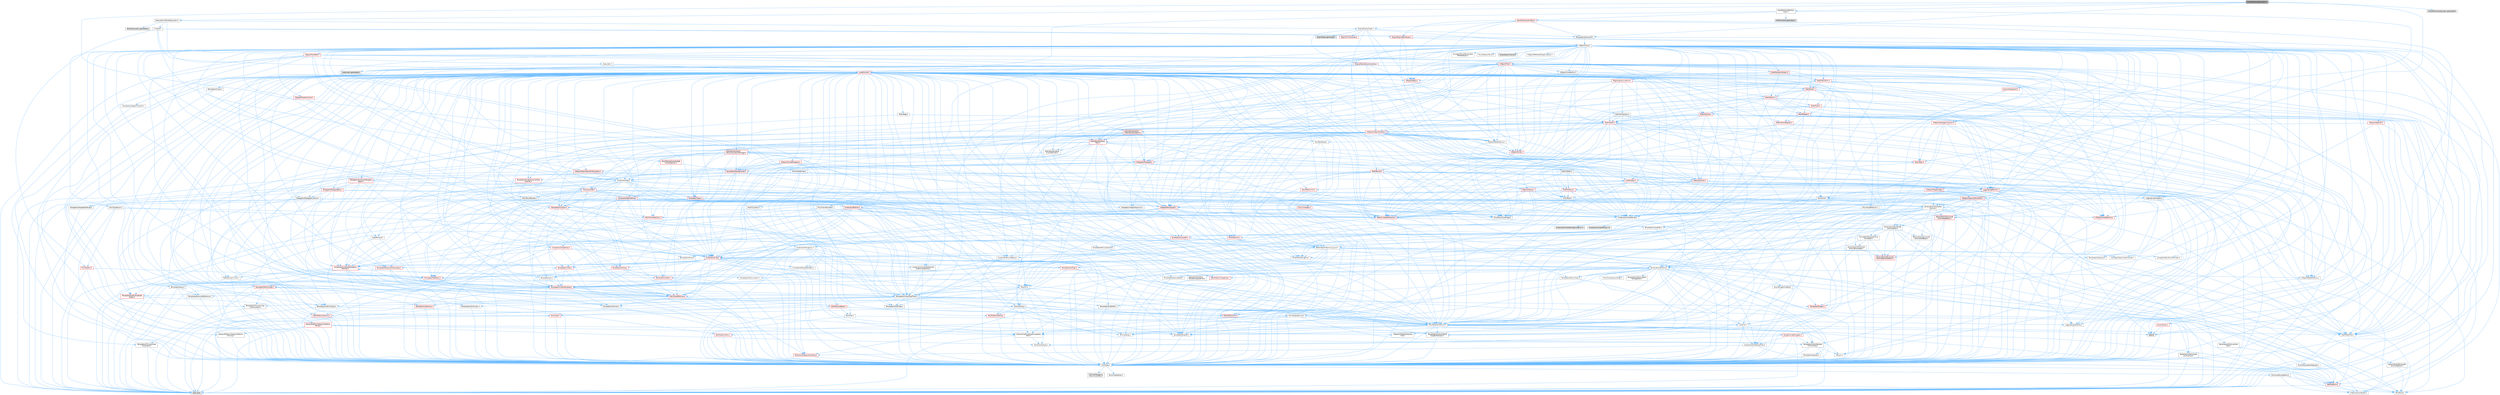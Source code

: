 digraph "ActorPartitionSubsystem.h"
{
 // INTERACTIVE_SVG=YES
 // LATEX_PDF_SIZE
  bgcolor="transparent";
  edge [fontname=Helvetica,fontsize=10,labelfontname=Helvetica,labelfontsize=10];
  node [fontname=Helvetica,fontsize=10,shape=box,height=0.2,width=0.4];
  Node1 [id="Node000001",label="ActorPartitionSubsystem.h",height=0.2,width=0.4,color="gray40", fillcolor="grey60", style="filled", fontcolor="black",tooltip=" "];
  Node1 -> Node2 [id="edge1_Node000001_Node000002",color="steelblue1",style="solid",tooltip=" "];
  Node2 [id="Node000002",label="Subsystems/WorldSubsystem.h",height=0.2,width=0.4,color="grey40", fillcolor="white", style="filled",URL="$d8/dee/WorldSubsystem_8h.html",tooltip=" "];
  Node2 -> Node3 [id="edge2_Node000002_Node000003",color="steelblue1",style="solid",tooltip=" "];
  Node3 [id="Node000003",label="Subsystem.h",height=0.2,width=0.4,color="grey40", fillcolor="white", style="filled",URL="$d2/d75/Subsystem_8h.html",tooltip=" "];
  Node3 -> Node4 [id="edge3_Node000003_Node000004",color="steelblue1",style="solid",tooltip=" "];
  Node4 [id="Node000004",label="CoreMinimal.h",height=0.2,width=0.4,color="red", fillcolor="#FFF0F0", style="filled",URL="$d7/d67/CoreMinimal_8h.html",tooltip=" "];
  Node4 -> Node5 [id="edge4_Node000004_Node000005",color="steelblue1",style="solid",tooltip=" "];
  Node5 [id="Node000005",label="CoreTypes.h",height=0.2,width=0.4,color="grey40", fillcolor="white", style="filled",URL="$dc/dec/CoreTypes_8h.html",tooltip=" "];
  Node5 -> Node6 [id="edge5_Node000005_Node000006",color="steelblue1",style="solid",tooltip=" "];
  Node6 [id="Node000006",label="HAL/Platform.h",height=0.2,width=0.4,color="red", fillcolor="#FFF0F0", style="filled",URL="$d9/dd0/Platform_8h.html",tooltip=" "];
  Node6 -> Node7 [id="edge6_Node000006_Node000007",color="steelblue1",style="solid",tooltip=" "];
  Node7 [id="Node000007",label="Misc/Build.h",height=0.2,width=0.4,color="grey40", fillcolor="white", style="filled",URL="$d3/dbb/Build_8h.html",tooltip=" "];
  Node6 -> Node9 [id="edge7_Node000006_Node000009",color="steelblue1",style="solid",tooltip=" "];
  Node9 [id="Node000009",label="type_traits",height=0.2,width=0.4,color="grey60", fillcolor="#E0E0E0", style="filled",tooltip=" "];
  Node6 -> Node10 [id="edge8_Node000006_Node000010",color="steelblue1",style="solid",tooltip=" "];
  Node10 [id="Node000010",label="PreprocessorHelpers.h",height=0.2,width=0.4,color="grey40", fillcolor="white", style="filled",URL="$db/ddb/PreprocessorHelpers_8h.html",tooltip=" "];
  Node5 -> Node16 [id="edge9_Node000005_Node000016",color="steelblue1",style="solid",tooltip=" "];
  Node16 [id="Node000016",label="ProfilingDebugging\l/UMemoryDefines.h",height=0.2,width=0.4,color="grey40", fillcolor="white", style="filled",URL="$d2/da2/UMemoryDefines_8h.html",tooltip=" "];
  Node5 -> Node17 [id="edge10_Node000005_Node000017",color="steelblue1",style="solid",tooltip=" "];
  Node17 [id="Node000017",label="Misc/CoreMiscDefines.h",height=0.2,width=0.4,color="grey40", fillcolor="white", style="filled",URL="$da/d38/CoreMiscDefines_8h.html",tooltip=" "];
  Node17 -> Node6 [id="edge11_Node000017_Node000006",color="steelblue1",style="solid",tooltip=" "];
  Node17 -> Node10 [id="edge12_Node000017_Node000010",color="steelblue1",style="solid",tooltip=" "];
  Node5 -> Node18 [id="edge13_Node000005_Node000018",color="steelblue1",style="solid",tooltip=" "];
  Node18 [id="Node000018",label="Misc/CoreDefines.h",height=0.2,width=0.4,color="grey40", fillcolor="white", style="filled",URL="$d3/dd2/CoreDefines_8h.html",tooltip=" "];
  Node4 -> Node19 [id="edge14_Node000004_Node000019",color="steelblue1",style="solid",tooltip=" "];
  Node19 [id="Node000019",label="CoreFwd.h",height=0.2,width=0.4,color="grey40", fillcolor="white", style="filled",URL="$d1/d1e/CoreFwd_8h.html",tooltip=" "];
  Node19 -> Node5 [id="edge15_Node000019_Node000005",color="steelblue1",style="solid",tooltip=" "];
  Node19 -> Node20 [id="edge16_Node000019_Node000020",color="steelblue1",style="solid",tooltip=" "];
  Node20 [id="Node000020",label="Containers/ContainersFwd.h",height=0.2,width=0.4,color="grey40", fillcolor="white", style="filled",URL="$d4/d0a/ContainersFwd_8h.html",tooltip=" "];
  Node20 -> Node6 [id="edge17_Node000020_Node000006",color="steelblue1",style="solid",tooltip=" "];
  Node20 -> Node5 [id="edge18_Node000020_Node000005",color="steelblue1",style="solid",tooltip=" "];
  Node20 -> Node21 [id="edge19_Node000020_Node000021",color="steelblue1",style="solid",tooltip=" "];
  Node21 [id="Node000021",label="Traits/IsContiguousContainer.h",height=0.2,width=0.4,color="red", fillcolor="#FFF0F0", style="filled",URL="$d5/d3c/IsContiguousContainer_8h.html",tooltip=" "];
  Node21 -> Node5 [id="edge20_Node000021_Node000005",color="steelblue1",style="solid",tooltip=" "];
  Node19 -> Node24 [id="edge21_Node000019_Node000024",color="steelblue1",style="solid",tooltip=" "];
  Node24 [id="Node000024",label="Math/MathFwd.h",height=0.2,width=0.4,color="grey40", fillcolor="white", style="filled",URL="$d2/d10/MathFwd_8h.html",tooltip=" "];
  Node24 -> Node6 [id="edge22_Node000024_Node000006",color="steelblue1",style="solid",tooltip=" "];
  Node19 -> Node25 [id="edge23_Node000019_Node000025",color="steelblue1",style="solid",tooltip=" "];
  Node25 [id="Node000025",label="UObject/UObjectHierarchy\lFwd.h",height=0.2,width=0.4,color="grey40", fillcolor="white", style="filled",URL="$d3/d13/UObjectHierarchyFwd_8h.html",tooltip=" "];
  Node4 -> Node25 [id="edge24_Node000004_Node000025",color="steelblue1",style="solid",tooltip=" "];
  Node4 -> Node20 [id="edge25_Node000004_Node000020",color="steelblue1",style="solid",tooltip=" "];
  Node4 -> Node26 [id="edge26_Node000004_Node000026",color="steelblue1",style="solid",tooltip=" "];
  Node26 [id="Node000026",label="Misc/VarArgs.h",height=0.2,width=0.4,color="grey40", fillcolor="white", style="filled",URL="$d5/d6f/VarArgs_8h.html",tooltip=" "];
  Node26 -> Node5 [id="edge27_Node000026_Node000005",color="steelblue1",style="solid",tooltip=" "];
  Node4 -> Node27 [id="edge28_Node000004_Node000027",color="steelblue1",style="solid",tooltip=" "];
  Node27 [id="Node000027",label="Logging/LogVerbosity.h",height=0.2,width=0.4,color="grey40", fillcolor="white", style="filled",URL="$d2/d8f/LogVerbosity_8h.html",tooltip=" "];
  Node27 -> Node5 [id="edge29_Node000027_Node000005",color="steelblue1",style="solid",tooltip=" "];
  Node4 -> Node28 [id="edge30_Node000004_Node000028",color="steelblue1",style="solid",tooltip=" "];
  Node28 [id="Node000028",label="Misc/OutputDevice.h",height=0.2,width=0.4,color="grey40", fillcolor="white", style="filled",URL="$d7/d32/OutputDevice_8h.html",tooltip=" "];
  Node28 -> Node19 [id="edge31_Node000028_Node000019",color="steelblue1",style="solid",tooltip=" "];
  Node28 -> Node5 [id="edge32_Node000028_Node000005",color="steelblue1",style="solid",tooltip=" "];
  Node28 -> Node27 [id="edge33_Node000028_Node000027",color="steelblue1",style="solid",tooltip=" "];
  Node28 -> Node26 [id="edge34_Node000028_Node000026",color="steelblue1",style="solid",tooltip=" "];
  Node28 -> Node29 [id="edge35_Node000028_Node000029",color="steelblue1",style="solid",tooltip=" "];
  Node29 [id="Node000029",label="Templates/IsArrayOrRefOf\lTypeByPredicate.h",height=0.2,width=0.4,color="grey40", fillcolor="white", style="filled",URL="$d6/da1/IsArrayOrRefOfTypeByPredicate_8h.html",tooltip=" "];
  Node29 -> Node5 [id="edge36_Node000029_Node000005",color="steelblue1",style="solid",tooltip=" "];
  Node28 -> Node30 [id="edge37_Node000028_Node000030",color="steelblue1",style="solid",tooltip=" "];
  Node30 [id="Node000030",label="Templates/IsValidVariadic\lFunctionArg.h",height=0.2,width=0.4,color="grey40", fillcolor="white", style="filled",URL="$d0/dc8/IsValidVariadicFunctionArg_8h.html",tooltip=" "];
  Node30 -> Node5 [id="edge38_Node000030_Node000005",color="steelblue1",style="solid",tooltip=" "];
  Node30 -> Node31 [id="edge39_Node000030_Node000031",color="steelblue1",style="solid",tooltip=" "];
  Node31 [id="Node000031",label="IsEnum.h",height=0.2,width=0.4,color="grey40", fillcolor="white", style="filled",URL="$d4/de5/IsEnum_8h.html",tooltip=" "];
  Node30 -> Node9 [id="edge40_Node000030_Node000009",color="steelblue1",style="solid",tooltip=" "];
  Node28 -> Node32 [id="edge41_Node000028_Node000032",color="steelblue1",style="solid",tooltip=" "];
  Node32 [id="Node000032",label="Traits/IsCharEncodingCompatible\lWith.h",height=0.2,width=0.4,color="grey40", fillcolor="white", style="filled",URL="$df/dd1/IsCharEncodingCompatibleWith_8h.html",tooltip=" "];
  Node32 -> Node9 [id="edge42_Node000032_Node000009",color="steelblue1",style="solid",tooltip=" "];
  Node32 -> Node33 [id="edge43_Node000032_Node000033",color="steelblue1",style="solid",tooltip=" "];
  Node33 [id="Node000033",label="Traits/IsCharType.h",height=0.2,width=0.4,color="grey40", fillcolor="white", style="filled",URL="$db/d51/IsCharType_8h.html",tooltip=" "];
  Node33 -> Node5 [id="edge44_Node000033_Node000005",color="steelblue1",style="solid",tooltip=" "];
  Node4 -> Node34 [id="edge45_Node000004_Node000034",color="steelblue1",style="solid",tooltip=" "];
  Node34 [id="Node000034",label="HAL/PlatformCrt.h",height=0.2,width=0.4,color="red", fillcolor="#FFF0F0", style="filled",URL="$d8/d75/PlatformCrt_8h.html",tooltip=" "];
  Node4 -> Node44 [id="edge46_Node000004_Node000044",color="steelblue1",style="solid",tooltip=" "];
  Node44 [id="Node000044",label="HAL/PlatformMisc.h",height=0.2,width=0.4,color="red", fillcolor="#FFF0F0", style="filled",URL="$d0/df5/PlatformMisc_8h.html",tooltip=" "];
  Node44 -> Node5 [id="edge47_Node000044_Node000005",color="steelblue1",style="solid",tooltip=" "];
  Node4 -> Node63 [id="edge48_Node000004_Node000063",color="steelblue1",style="solid",tooltip=" "];
  Node63 [id="Node000063",label="Misc/AssertionMacros.h",height=0.2,width=0.4,color="grey40", fillcolor="white", style="filled",URL="$d0/dfa/AssertionMacros_8h.html",tooltip=" "];
  Node63 -> Node5 [id="edge49_Node000063_Node000005",color="steelblue1",style="solid",tooltip=" "];
  Node63 -> Node6 [id="edge50_Node000063_Node000006",color="steelblue1",style="solid",tooltip=" "];
  Node63 -> Node44 [id="edge51_Node000063_Node000044",color="steelblue1",style="solid",tooltip=" "];
  Node63 -> Node10 [id="edge52_Node000063_Node000010",color="steelblue1",style="solid",tooltip=" "];
  Node63 -> Node64 [id="edge53_Node000063_Node000064",color="steelblue1",style="solid",tooltip=" "];
  Node64 [id="Node000064",label="Templates/EnableIf.h",height=0.2,width=0.4,color="grey40", fillcolor="white", style="filled",URL="$d7/d60/EnableIf_8h.html",tooltip=" "];
  Node64 -> Node5 [id="edge54_Node000064_Node000005",color="steelblue1",style="solid",tooltip=" "];
  Node63 -> Node29 [id="edge55_Node000063_Node000029",color="steelblue1",style="solid",tooltip=" "];
  Node63 -> Node30 [id="edge56_Node000063_Node000030",color="steelblue1",style="solid",tooltip=" "];
  Node63 -> Node32 [id="edge57_Node000063_Node000032",color="steelblue1",style="solid",tooltip=" "];
  Node63 -> Node26 [id="edge58_Node000063_Node000026",color="steelblue1",style="solid",tooltip=" "];
  Node63 -> Node65 [id="edge59_Node000063_Node000065",color="steelblue1",style="solid",tooltip=" "];
  Node65 [id="Node000065",label="String/FormatStringSan.h",height=0.2,width=0.4,color="red", fillcolor="#FFF0F0", style="filled",URL="$d3/d8b/FormatStringSan_8h.html",tooltip=" "];
  Node65 -> Node9 [id="edge60_Node000065_Node000009",color="steelblue1",style="solid",tooltip=" "];
  Node65 -> Node5 [id="edge61_Node000065_Node000005",color="steelblue1",style="solid",tooltip=" "];
  Node65 -> Node30 [id="edge62_Node000065_Node000030",color="steelblue1",style="solid",tooltip=" "];
  Node65 -> Node33 [id="edge63_Node000065_Node000033",color="steelblue1",style="solid",tooltip=" "];
  Node65 -> Node20 [id="edge64_Node000065_Node000020",color="steelblue1",style="solid",tooltip=" "];
  Node63 -> Node71 [id="edge65_Node000063_Node000071",color="steelblue1",style="solid",tooltip=" "];
  Node71 [id="Node000071",label="atomic",height=0.2,width=0.4,color="grey60", fillcolor="#E0E0E0", style="filled",tooltip=" "];
  Node4 -> Node72 [id="edge66_Node000004_Node000072",color="steelblue1",style="solid",tooltip=" "];
  Node72 [id="Node000072",label="Templates/IsPointer.h",height=0.2,width=0.4,color="grey40", fillcolor="white", style="filled",URL="$d7/d05/IsPointer_8h.html",tooltip=" "];
  Node72 -> Node5 [id="edge67_Node000072_Node000005",color="steelblue1",style="solid",tooltip=" "];
  Node4 -> Node73 [id="edge68_Node000004_Node000073",color="steelblue1",style="solid",tooltip=" "];
  Node73 [id="Node000073",label="HAL/PlatformMemory.h",height=0.2,width=0.4,color="red", fillcolor="#FFF0F0", style="filled",URL="$de/d68/PlatformMemory_8h.html",tooltip=" "];
  Node73 -> Node5 [id="edge69_Node000073_Node000005",color="steelblue1",style="solid",tooltip=" "];
  Node4 -> Node56 [id="edge70_Node000004_Node000056",color="steelblue1",style="solid",tooltip=" "];
  Node56 [id="Node000056",label="HAL/PlatformAtomics.h",height=0.2,width=0.4,color="red", fillcolor="#FFF0F0", style="filled",URL="$d3/d36/PlatformAtomics_8h.html",tooltip=" "];
  Node56 -> Node5 [id="edge71_Node000056_Node000005",color="steelblue1",style="solid",tooltip=" "];
  Node4 -> Node78 [id="edge72_Node000004_Node000078",color="steelblue1",style="solid",tooltip=" "];
  Node78 [id="Node000078",label="Misc/Exec.h",height=0.2,width=0.4,color="grey40", fillcolor="white", style="filled",URL="$de/ddb/Exec_8h.html",tooltip=" "];
  Node78 -> Node5 [id="edge73_Node000078_Node000005",color="steelblue1",style="solid",tooltip=" "];
  Node78 -> Node63 [id="edge74_Node000078_Node000063",color="steelblue1",style="solid",tooltip=" "];
  Node4 -> Node79 [id="edge75_Node000004_Node000079",color="steelblue1",style="solid",tooltip=" "];
  Node79 [id="Node000079",label="HAL/MemoryBase.h",height=0.2,width=0.4,color="red", fillcolor="#FFF0F0", style="filled",URL="$d6/d9f/MemoryBase_8h.html",tooltip=" "];
  Node79 -> Node5 [id="edge76_Node000079_Node000005",color="steelblue1",style="solid",tooltip=" "];
  Node79 -> Node56 [id="edge77_Node000079_Node000056",color="steelblue1",style="solid",tooltip=" "];
  Node79 -> Node34 [id="edge78_Node000079_Node000034",color="steelblue1",style="solid",tooltip=" "];
  Node79 -> Node78 [id="edge79_Node000079_Node000078",color="steelblue1",style="solid",tooltip=" "];
  Node79 -> Node28 [id="edge80_Node000079_Node000028",color="steelblue1",style="solid",tooltip=" "];
  Node4 -> Node89 [id="edge81_Node000004_Node000089",color="steelblue1",style="solid",tooltip=" "];
  Node89 [id="Node000089",label="HAL/UnrealMemory.h",height=0.2,width=0.4,color="red", fillcolor="#FFF0F0", style="filled",URL="$d9/d96/UnrealMemory_8h.html",tooltip=" "];
  Node89 -> Node5 [id="edge82_Node000089_Node000005",color="steelblue1",style="solid",tooltip=" "];
  Node89 -> Node79 [id="edge83_Node000089_Node000079",color="steelblue1",style="solid",tooltip=" "];
  Node89 -> Node73 [id="edge84_Node000089_Node000073",color="steelblue1",style="solid",tooltip=" "];
  Node89 -> Node72 [id="edge85_Node000089_Node000072",color="steelblue1",style="solid",tooltip=" "];
  Node4 -> Node91 [id="edge86_Node000004_Node000091",color="steelblue1",style="solid",tooltip=" "];
  Node91 [id="Node000091",label="Templates/IsArithmetic.h",height=0.2,width=0.4,color="grey40", fillcolor="white", style="filled",URL="$d2/d5d/IsArithmetic_8h.html",tooltip=" "];
  Node91 -> Node5 [id="edge87_Node000091_Node000005",color="steelblue1",style="solid",tooltip=" "];
  Node4 -> Node85 [id="edge88_Node000004_Node000085",color="steelblue1",style="solid",tooltip=" "];
  Node85 [id="Node000085",label="Templates/AndOrNot.h",height=0.2,width=0.4,color="grey40", fillcolor="white", style="filled",URL="$db/d0a/AndOrNot_8h.html",tooltip=" "];
  Node85 -> Node5 [id="edge89_Node000085_Node000005",color="steelblue1",style="solid",tooltip=" "];
  Node4 -> Node92 [id="edge90_Node000004_Node000092",color="steelblue1",style="solid",tooltip=" "];
  Node92 [id="Node000092",label="Templates/IsPODType.h",height=0.2,width=0.4,color="grey40", fillcolor="white", style="filled",URL="$d7/db1/IsPODType_8h.html",tooltip=" "];
  Node92 -> Node5 [id="edge91_Node000092_Node000005",color="steelblue1",style="solid",tooltip=" "];
  Node4 -> Node93 [id="edge92_Node000004_Node000093",color="steelblue1",style="solid",tooltip=" "];
  Node93 [id="Node000093",label="Templates/IsUECoreType.h",height=0.2,width=0.4,color="grey40", fillcolor="white", style="filled",URL="$d1/db8/IsUECoreType_8h.html",tooltip=" "];
  Node93 -> Node5 [id="edge93_Node000093_Node000005",color="steelblue1",style="solid",tooltip=" "];
  Node93 -> Node9 [id="edge94_Node000093_Node000009",color="steelblue1",style="solid",tooltip=" "];
  Node4 -> Node86 [id="edge95_Node000004_Node000086",color="steelblue1",style="solid",tooltip=" "];
  Node86 [id="Node000086",label="Templates/IsTriviallyCopy\lConstructible.h",height=0.2,width=0.4,color="grey40", fillcolor="white", style="filled",URL="$d3/d78/IsTriviallyCopyConstructible_8h.html",tooltip=" "];
  Node86 -> Node5 [id="edge96_Node000086_Node000005",color="steelblue1",style="solid",tooltip=" "];
  Node86 -> Node9 [id="edge97_Node000086_Node000009",color="steelblue1",style="solid",tooltip=" "];
  Node4 -> Node94 [id="edge98_Node000004_Node000094",color="steelblue1",style="solid",tooltip=" "];
  Node94 [id="Node000094",label="Templates/UnrealTypeTraits.h",height=0.2,width=0.4,color="grey40", fillcolor="white", style="filled",URL="$d2/d2d/UnrealTypeTraits_8h.html",tooltip=" "];
  Node94 -> Node5 [id="edge99_Node000094_Node000005",color="steelblue1",style="solid",tooltip=" "];
  Node94 -> Node72 [id="edge100_Node000094_Node000072",color="steelblue1",style="solid",tooltip=" "];
  Node94 -> Node63 [id="edge101_Node000094_Node000063",color="steelblue1",style="solid",tooltip=" "];
  Node94 -> Node85 [id="edge102_Node000094_Node000085",color="steelblue1",style="solid",tooltip=" "];
  Node94 -> Node64 [id="edge103_Node000094_Node000064",color="steelblue1",style="solid",tooltip=" "];
  Node94 -> Node91 [id="edge104_Node000094_Node000091",color="steelblue1",style="solid",tooltip=" "];
  Node94 -> Node31 [id="edge105_Node000094_Node000031",color="steelblue1",style="solid",tooltip=" "];
  Node94 -> Node95 [id="edge106_Node000094_Node000095",color="steelblue1",style="solid",tooltip=" "];
  Node95 [id="Node000095",label="Templates/Models.h",height=0.2,width=0.4,color="red", fillcolor="#FFF0F0", style="filled",URL="$d3/d0c/Models_8h.html",tooltip=" "];
  Node94 -> Node92 [id="edge107_Node000094_Node000092",color="steelblue1",style="solid",tooltip=" "];
  Node94 -> Node93 [id="edge108_Node000094_Node000093",color="steelblue1",style="solid",tooltip=" "];
  Node94 -> Node86 [id="edge109_Node000094_Node000086",color="steelblue1",style="solid",tooltip=" "];
  Node4 -> Node64 [id="edge110_Node000004_Node000064",color="steelblue1",style="solid",tooltip=" "];
  Node4 -> Node96 [id="edge111_Node000004_Node000096",color="steelblue1",style="solid",tooltip=" "];
  Node96 [id="Node000096",label="Templates/RemoveReference.h",height=0.2,width=0.4,color="grey40", fillcolor="white", style="filled",URL="$da/dbe/RemoveReference_8h.html",tooltip=" "];
  Node96 -> Node5 [id="edge112_Node000096_Node000005",color="steelblue1",style="solid",tooltip=" "];
  Node4 -> Node97 [id="edge113_Node000004_Node000097",color="steelblue1",style="solid",tooltip=" "];
  Node97 [id="Node000097",label="Templates/IntegralConstant.h",height=0.2,width=0.4,color="grey40", fillcolor="white", style="filled",URL="$db/d1b/IntegralConstant_8h.html",tooltip=" "];
  Node97 -> Node5 [id="edge114_Node000097_Node000005",color="steelblue1",style="solid",tooltip=" "];
  Node4 -> Node98 [id="edge115_Node000004_Node000098",color="steelblue1",style="solid",tooltip=" "];
  Node98 [id="Node000098",label="Templates/IsClass.h",height=0.2,width=0.4,color="grey40", fillcolor="white", style="filled",URL="$db/dcb/IsClass_8h.html",tooltip=" "];
  Node98 -> Node5 [id="edge116_Node000098_Node000005",color="steelblue1",style="solid",tooltip=" "];
  Node4 -> Node99 [id="edge117_Node000004_Node000099",color="steelblue1",style="solid",tooltip=" "];
  Node99 [id="Node000099",label="Templates/TypeCompatible\lBytes.h",height=0.2,width=0.4,color="red", fillcolor="#FFF0F0", style="filled",URL="$df/d0a/TypeCompatibleBytes_8h.html",tooltip=" "];
  Node99 -> Node5 [id="edge118_Node000099_Node000005",color="steelblue1",style="solid",tooltip=" "];
  Node99 -> Node9 [id="edge119_Node000099_Node000009",color="steelblue1",style="solid",tooltip=" "];
  Node4 -> Node21 [id="edge120_Node000004_Node000021",color="steelblue1",style="solid",tooltip=" "];
  Node4 -> Node100 [id="edge121_Node000004_Node000100",color="steelblue1",style="solid",tooltip=" "];
  Node100 [id="Node000100",label="Templates/UnrealTemplate.h",height=0.2,width=0.4,color="red", fillcolor="#FFF0F0", style="filled",URL="$d4/d24/UnrealTemplate_8h.html",tooltip=" "];
  Node100 -> Node5 [id="edge122_Node000100_Node000005",color="steelblue1",style="solid",tooltip=" "];
  Node100 -> Node72 [id="edge123_Node000100_Node000072",color="steelblue1",style="solid",tooltip=" "];
  Node100 -> Node89 [id="edge124_Node000100_Node000089",color="steelblue1",style="solid",tooltip=" "];
  Node100 -> Node94 [id="edge125_Node000100_Node000094",color="steelblue1",style="solid",tooltip=" "];
  Node100 -> Node96 [id="edge126_Node000100_Node000096",color="steelblue1",style="solid",tooltip=" "];
  Node100 -> Node99 [id="edge127_Node000100_Node000099",color="steelblue1",style="solid",tooltip=" "];
  Node100 -> Node21 [id="edge128_Node000100_Node000021",color="steelblue1",style="solid",tooltip=" "];
  Node100 -> Node9 [id="edge129_Node000100_Node000009",color="steelblue1",style="solid",tooltip=" "];
  Node4 -> Node49 [id="edge130_Node000004_Node000049",color="steelblue1",style="solid",tooltip=" "];
  Node49 [id="Node000049",label="Math/NumericLimits.h",height=0.2,width=0.4,color="grey40", fillcolor="white", style="filled",URL="$df/d1b/NumericLimits_8h.html",tooltip=" "];
  Node49 -> Node5 [id="edge131_Node000049_Node000005",color="steelblue1",style="solid",tooltip=" "];
  Node4 -> Node104 [id="edge132_Node000004_Node000104",color="steelblue1",style="solid",tooltip=" "];
  Node104 [id="Node000104",label="HAL/PlatformMath.h",height=0.2,width=0.4,color="red", fillcolor="#FFF0F0", style="filled",URL="$dc/d53/PlatformMath_8h.html",tooltip=" "];
  Node104 -> Node5 [id="edge133_Node000104_Node000005",color="steelblue1",style="solid",tooltip=" "];
  Node4 -> Node87 [id="edge134_Node000004_Node000087",color="steelblue1",style="solid",tooltip=" "];
  Node87 [id="Node000087",label="Templates/IsTriviallyCopy\lAssignable.h",height=0.2,width=0.4,color="grey40", fillcolor="white", style="filled",URL="$d2/df2/IsTriviallyCopyAssignable_8h.html",tooltip=" "];
  Node87 -> Node5 [id="edge135_Node000087_Node000005",color="steelblue1",style="solid",tooltip=" "];
  Node87 -> Node9 [id="edge136_Node000087_Node000009",color="steelblue1",style="solid",tooltip=" "];
  Node4 -> Node112 [id="edge137_Node000004_Node000112",color="steelblue1",style="solid",tooltip=" "];
  Node112 [id="Node000112",label="Templates/MemoryOps.h",height=0.2,width=0.4,color="red", fillcolor="#FFF0F0", style="filled",URL="$db/dea/MemoryOps_8h.html",tooltip=" "];
  Node112 -> Node5 [id="edge138_Node000112_Node000005",color="steelblue1",style="solid",tooltip=" "];
  Node112 -> Node89 [id="edge139_Node000112_Node000089",color="steelblue1",style="solid",tooltip=" "];
  Node112 -> Node87 [id="edge140_Node000112_Node000087",color="steelblue1",style="solid",tooltip=" "];
  Node112 -> Node86 [id="edge141_Node000112_Node000086",color="steelblue1",style="solid",tooltip=" "];
  Node112 -> Node94 [id="edge142_Node000112_Node000094",color="steelblue1",style="solid",tooltip=" "];
  Node112 -> Node9 [id="edge143_Node000112_Node000009",color="steelblue1",style="solid",tooltip=" "];
  Node4 -> Node113 [id="edge144_Node000004_Node000113",color="steelblue1",style="solid",tooltip=" "];
  Node113 [id="Node000113",label="Containers/ContainerAllocation\lPolicies.h",height=0.2,width=0.4,color="red", fillcolor="#FFF0F0", style="filled",URL="$d7/dff/ContainerAllocationPolicies_8h.html",tooltip=" "];
  Node113 -> Node5 [id="edge145_Node000113_Node000005",color="steelblue1",style="solid",tooltip=" "];
  Node113 -> Node113 [id="edge146_Node000113_Node000113",color="steelblue1",style="solid",tooltip=" "];
  Node113 -> Node104 [id="edge147_Node000113_Node000104",color="steelblue1",style="solid",tooltip=" "];
  Node113 -> Node89 [id="edge148_Node000113_Node000089",color="steelblue1",style="solid",tooltip=" "];
  Node113 -> Node49 [id="edge149_Node000113_Node000049",color="steelblue1",style="solid",tooltip=" "];
  Node113 -> Node63 [id="edge150_Node000113_Node000063",color="steelblue1",style="solid",tooltip=" "];
  Node113 -> Node115 [id="edge151_Node000113_Node000115",color="steelblue1",style="solid",tooltip=" "];
  Node115 [id="Node000115",label="Templates/IsPolymorphic.h",height=0.2,width=0.4,color="grey40", fillcolor="white", style="filled",URL="$dc/d20/IsPolymorphic_8h.html",tooltip=" "];
  Node113 -> Node112 [id="edge152_Node000113_Node000112",color="steelblue1",style="solid",tooltip=" "];
  Node113 -> Node99 [id="edge153_Node000113_Node000099",color="steelblue1",style="solid",tooltip=" "];
  Node113 -> Node9 [id="edge154_Node000113_Node000009",color="steelblue1",style="solid",tooltip=" "];
  Node4 -> Node116 [id="edge155_Node000004_Node000116",color="steelblue1",style="solid",tooltip=" "];
  Node116 [id="Node000116",label="Templates/IsEnumClass.h",height=0.2,width=0.4,color="grey40", fillcolor="white", style="filled",URL="$d7/d15/IsEnumClass_8h.html",tooltip=" "];
  Node116 -> Node5 [id="edge156_Node000116_Node000005",color="steelblue1",style="solid",tooltip=" "];
  Node116 -> Node85 [id="edge157_Node000116_Node000085",color="steelblue1",style="solid",tooltip=" "];
  Node4 -> Node117 [id="edge158_Node000004_Node000117",color="steelblue1",style="solid",tooltip=" "];
  Node117 [id="Node000117",label="HAL/PlatformProperties.h",height=0.2,width=0.4,color="red", fillcolor="#FFF0F0", style="filled",URL="$d9/db0/PlatformProperties_8h.html",tooltip=" "];
  Node117 -> Node5 [id="edge159_Node000117_Node000005",color="steelblue1",style="solid",tooltip=" "];
  Node4 -> Node120 [id="edge160_Node000004_Node000120",color="steelblue1",style="solid",tooltip=" "];
  Node120 [id="Node000120",label="Misc/EngineVersionBase.h",height=0.2,width=0.4,color="grey40", fillcolor="white", style="filled",URL="$d5/d2b/EngineVersionBase_8h.html",tooltip=" "];
  Node120 -> Node5 [id="edge161_Node000120_Node000005",color="steelblue1",style="solid",tooltip=" "];
  Node4 -> Node121 [id="edge162_Node000004_Node000121",color="steelblue1",style="solid",tooltip=" "];
  Node121 [id="Node000121",label="Internationalization\l/TextNamespaceFwd.h",height=0.2,width=0.4,color="grey40", fillcolor="white", style="filled",URL="$d8/d97/TextNamespaceFwd_8h.html",tooltip=" "];
  Node121 -> Node5 [id="edge163_Node000121_Node000005",color="steelblue1",style="solid",tooltip=" "];
  Node4 -> Node122 [id="edge164_Node000004_Node000122",color="steelblue1",style="solid",tooltip=" "];
  Node122 [id="Node000122",label="Serialization/Archive.h",height=0.2,width=0.4,color="grey40", fillcolor="white", style="filled",URL="$d7/d3b/Archive_8h.html",tooltip=" "];
  Node122 -> Node19 [id="edge165_Node000122_Node000019",color="steelblue1",style="solid",tooltip=" "];
  Node122 -> Node5 [id="edge166_Node000122_Node000005",color="steelblue1",style="solid",tooltip=" "];
  Node122 -> Node117 [id="edge167_Node000122_Node000117",color="steelblue1",style="solid",tooltip=" "];
  Node122 -> Node121 [id="edge168_Node000122_Node000121",color="steelblue1",style="solid",tooltip=" "];
  Node122 -> Node24 [id="edge169_Node000122_Node000024",color="steelblue1",style="solid",tooltip=" "];
  Node122 -> Node63 [id="edge170_Node000122_Node000063",color="steelblue1",style="solid",tooltip=" "];
  Node122 -> Node7 [id="edge171_Node000122_Node000007",color="steelblue1",style="solid",tooltip=" "];
  Node122 -> Node50 [id="edge172_Node000122_Node000050",color="steelblue1",style="solid",tooltip=" "];
  Node50 [id="Node000050",label="Misc/CompressionFlags.h",height=0.2,width=0.4,color="grey40", fillcolor="white", style="filled",URL="$d9/d76/CompressionFlags_8h.html",tooltip=" "];
  Node122 -> Node120 [id="edge173_Node000122_Node000120",color="steelblue1",style="solid",tooltip=" "];
  Node122 -> Node26 [id="edge174_Node000122_Node000026",color="steelblue1",style="solid",tooltip=" "];
  Node122 -> Node123 [id="edge175_Node000122_Node000123",color="steelblue1",style="solid",tooltip=" "];
  Node123 [id="Node000123",label="Serialization/ArchiveCook\lData.h",height=0.2,width=0.4,color="grey40", fillcolor="white", style="filled",URL="$dc/db6/ArchiveCookData_8h.html",tooltip=" "];
  Node123 -> Node6 [id="edge176_Node000123_Node000006",color="steelblue1",style="solid",tooltip=" "];
  Node122 -> Node124 [id="edge177_Node000122_Node000124",color="steelblue1",style="solid",tooltip=" "];
  Node124 [id="Node000124",label="Serialization/ArchiveSave\lPackageData.h",height=0.2,width=0.4,color="grey40", fillcolor="white", style="filled",URL="$d1/d37/ArchiveSavePackageData_8h.html",tooltip=" "];
  Node122 -> Node64 [id="edge178_Node000122_Node000064",color="steelblue1",style="solid",tooltip=" "];
  Node122 -> Node29 [id="edge179_Node000122_Node000029",color="steelblue1",style="solid",tooltip=" "];
  Node122 -> Node116 [id="edge180_Node000122_Node000116",color="steelblue1",style="solid",tooltip=" "];
  Node122 -> Node109 [id="edge181_Node000122_Node000109",color="steelblue1",style="solid",tooltip=" "];
  Node109 [id="Node000109",label="Templates/IsSigned.h",height=0.2,width=0.4,color="grey40", fillcolor="white", style="filled",URL="$d8/dd8/IsSigned_8h.html",tooltip=" "];
  Node109 -> Node5 [id="edge182_Node000109_Node000005",color="steelblue1",style="solid",tooltip=" "];
  Node122 -> Node30 [id="edge183_Node000122_Node000030",color="steelblue1",style="solid",tooltip=" "];
  Node122 -> Node100 [id="edge184_Node000122_Node000100",color="steelblue1",style="solid",tooltip=" "];
  Node122 -> Node32 [id="edge185_Node000122_Node000032",color="steelblue1",style="solid",tooltip=" "];
  Node122 -> Node125 [id="edge186_Node000122_Node000125",color="steelblue1",style="solid",tooltip=" "];
  Node125 [id="Node000125",label="UObject/ObjectVersion.h",height=0.2,width=0.4,color="grey40", fillcolor="white", style="filled",URL="$da/d63/ObjectVersion_8h.html",tooltip=" "];
  Node125 -> Node5 [id="edge187_Node000125_Node000005",color="steelblue1",style="solid",tooltip=" "];
  Node4 -> Node126 [id="edge188_Node000004_Node000126",color="steelblue1",style="solid",tooltip=" "];
  Node126 [id="Node000126",label="Templates/Less.h",height=0.2,width=0.4,color="grey40", fillcolor="white", style="filled",URL="$de/dc8/Less_8h.html",tooltip=" "];
  Node126 -> Node5 [id="edge189_Node000126_Node000005",color="steelblue1",style="solid",tooltip=" "];
  Node126 -> Node100 [id="edge190_Node000126_Node000100",color="steelblue1",style="solid",tooltip=" "];
  Node4 -> Node127 [id="edge191_Node000004_Node000127",color="steelblue1",style="solid",tooltip=" "];
  Node127 [id="Node000127",label="Templates/Sorting.h",height=0.2,width=0.4,color="red", fillcolor="#FFF0F0", style="filled",URL="$d3/d9e/Sorting_8h.html",tooltip=" "];
  Node127 -> Node5 [id="edge192_Node000127_Node000005",color="steelblue1",style="solid",tooltip=" "];
  Node127 -> Node104 [id="edge193_Node000127_Node000104",color="steelblue1",style="solid",tooltip=" "];
  Node127 -> Node126 [id="edge194_Node000127_Node000126",color="steelblue1",style="solid",tooltip=" "];
  Node4 -> Node138 [id="edge195_Node000004_Node000138",color="steelblue1",style="solid",tooltip=" "];
  Node138 [id="Node000138",label="Misc/Char.h",height=0.2,width=0.4,color="red", fillcolor="#FFF0F0", style="filled",URL="$d0/d58/Char_8h.html",tooltip=" "];
  Node138 -> Node5 [id="edge196_Node000138_Node000005",color="steelblue1",style="solid",tooltip=" "];
  Node138 -> Node9 [id="edge197_Node000138_Node000009",color="steelblue1",style="solid",tooltip=" "];
  Node4 -> Node141 [id="edge198_Node000004_Node000141",color="steelblue1",style="solid",tooltip=" "];
  Node141 [id="Node000141",label="GenericPlatform/GenericPlatform\lStricmp.h",height=0.2,width=0.4,color="grey40", fillcolor="white", style="filled",URL="$d2/d86/GenericPlatformStricmp_8h.html",tooltip=" "];
  Node141 -> Node5 [id="edge199_Node000141_Node000005",color="steelblue1",style="solid",tooltip=" "];
  Node4 -> Node142 [id="edge200_Node000004_Node000142",color="steelblue1",style="solid",tooltip=" "];
  Node142 [id="Node000142",label="GenericPlatform/GenericPlatform\lString.h",height=0.2,width=0.4,color="red", fillcolor="#FFF0F0", style="filled",URL="$dd/d20/GenericPlatformString_8h.html",tooltip=" "];
  Node142 -> Node5 [id="edge201_Node000142_Node000005",color="steelblue1",style="solid",tooltip=" "];
  Node142 -> Node141 [id="edge202_Node000142_Node000141",color="steelblue1",style="solid",tooltip=" "];
  Node142 -> Node64 [id="edge203_Node000142_Node000064",color="steelblue1",style="solid",tooltip=" "];
  Node142 -> Node32 [id="edge204_Node000142_Node000032",color="steelblue1",style="solid",tooltip=" "];
  Node142 -> Node33 [id="edge205_Node000142_Node000033",color="steelblue1",style="solid",tooltip=" "];
  Node142 -> Node9 [id="edge206_Node000142_Node000009",color="steelblue1",style="solid",tooltip=" "];
  Node4 -> Node75 [id="edge207_Node000004_Node000075",color="steelblue1",style="solid",tooltip=" "];
  Node75 [id="Node000075",label="HAL/PlatformString.h",height=0.2,width=0.4,color="red", fillcolor="#FFF0F0", style="filled",URL="$db/db5/PlatformString_8h.html",tooltip=" "];
  Node75 -> Node5 [id="edge208_Node000075_Node000005",color="steelblue1",style="solid",tooltip=" "];
  Node4 -> Node145 [id="edge209_Node000004_Node000145",color="steelblue1",style="solid",tooltip=" "];
  Node145 [id="Node000145",label="Misc/CString.h",height=0.2,width=0.4,color="grey40", fillcolor="white", style="filled",URL="$d2/d49/CString_8h.html",tooltip=" "];
  Node145 -> Node5 [id="edge210_Node000145_Node000005",color="steelblue1",style="solid",tooltip=" "];
  Node145 -> Node34 [id="edge211_Node000145_Node000034",color="steelblue1",style="solid",tooltip=" "];
  Node145 -> Node75 [id="edge212_Node000145_Node000075",color="steelblue1",style="solid",tooltip=" "];
  Node145 -> Node63 [id="edge213_Node000145_Node000063",color="steelblue1",style="solid",tooltip=" "];
  Node145 -> Node138 [id="edge214_Node000145_Node000138",color="steelblue1",style="solid",tooltip=" "];
  Node145 -> Node26 [id="edge215_Node000145_Node000026",color="steelblue1",style="solid",tooltip=" "];
  Node145 -> Node29 [id="edge216_Node000145_Node000029",color="steelblue1",style="solid",tooltip=" "];
  Node145 -> Node30 [id="edge217_Node000145_Node000030",color="steelblue1",style="solid",tooltip=" "];
  Node145 -> Node32 [id="edge218_Node000145_Node000032",color="steelblue1",style="solid",tooltip=" "];
  Node4 -> Node146 [id="edge219_Node000004_Node000146",color="steelblue1",style="solid",tooltip=" "];
  Node146 [id="Node000146",label="Misc/Crc.h",height=0.2,width=0.4,color="grey40", fillcolor="white", style="filled",URL="$d4/dd2/Crc_8h.html",tooltip=" "];
  Node146 -> Node5 [id="edge220_Node000146_Node000005",color="steelblue1",style="solid",tooltip=" "];
  Node146 -> Node75 [id="edge221_Node000146_Node000075",color="steelblue1",style="solid",tooltip=" "];
  Node146 -> Node63 [id="edge222_Node000146_Node000063",color="steelblue1",style="solid",tooltip=" "];
  Node146 -> Node145 [id="edge223_Node000146_Node000145",color="steelblue1",style="solid",tooltip=" "];
  Node146 -> Node138 [id="edge224_Node000146_Node000138",color="steelblue1",style="solid",tooltip=" "];
  Node146 -> Node94 [id="edge225_Node000146_Node000094",color="steelblue1",style="solid",tooltip=" "];
  Node146 -> Node33 [id="edge226_Node000146_Node000033",color="steelblue1",style="solid",tooltip=" "];
  Node4 -> Node137 [id="edge227_Node000004_Node000137",color="steelblue1",style="solid",tooltip=" "];
  Node137 [id="Node000137",label="Math/UnrealMathUtility.h",height=0.2,width=0.4,color="red", fillcolor="#FFF0F0", style="filled",URL="$db/db8/UnrealMathUtility_8h.html",tooltip=" "];
  Node137 -> Node5 [id="edge228_Node000137_Node000005",color="steelblue1",style="solid",tooltip=" "];
  Node137 -> Node63 [id="edge229_Node000137_Node000063",color="steelblue1",style="solid",tooltip=" "];
  Node137 -> Node104 [id="edge230_Node000137_Node000104",color="steelblue1",style="solid",tooltip=" "];
  Node137 -> Node24 [id="edge231_Node000137_Node000024",color="steelblue1",style="solid",tooltip=" "];
  Node4 -> Node147 [id="edge232_Node000004_Node000147",color="steelblue1",style="solid",tooltip=" "];
  Node147 [id="Node000147",label="Containers/UnrealString.h",height=0.2,width=0.4,color="grey40", fillcolor="white", style="filled",URL="$d5/dba/UnrealString_8h.html",tooltip=" "];
  Node147 -> Node148 [id="edge233_Node000147_Node000148",color="steelblue1",style="solid",tooltip=" "];
  Node148 [id="Node000148",label="Containers/UnrealStringIncludes.h.inl",height=0.2,width=0.4,color="grey60", fillcolor="#E0E0E0", style="filled",tooltip=" "];
  Node147 -> Node149 [id="edge234_Node000147_Node000149",color="steelblue1",style="solid",tooltip=" "];
  Node149 [id="Node000149",label="Containers/UnrealString.h.inl",height=0.2,width=0.4,color="grey60", fillcolor="#E0E0E0", style="filled",tooltip=" "];
  Node147 -> Node150 [id="edge235_Node000147_Node000150",color="steelblue1",style="solid",tooltip=" "];
  Node150 [id="Node000150",label="Misc/StringFormatArg.h",height=0.2,width=0.4,color="grey40", fillcolor="white", style="filled",URL="$d2/d16/StringFormatArg_8h.html",tooltip=" "];
  Node150 -> Node20 [id="edge236_Node000150_Node000020",color="steelblue1",style="solid",tooltip=" "];
  Node4 -> Node151 [id="edge237_Node000004_Node000151",color="steelblue1",style="solid",tooltip=" "];
  Node151 [id="Node000151",label="Containers/Array.h",height=0.2,width=0.4,color="red", fillcolor="#FFF0F0", style="filled",URL="$df/dd0/Array_8h.html",tooltip=" "];
  Node151 -> Node5 [id="edge238_Node000151_Node000005",color="steelblue1",style="solid",tooltip=" "];
  Node151 -> Node63 [id="edge239_Node000151_Node000063",color="steelblue1",style="solid",tooltip=" "];
  Node151 -> Node89 [id="edge240_Node000151_Node000089",color="steelblue1",style="solid",tooltip=" "];
  Node151 -> Node94 [id="edge241_Node000151_Node000094",color="steelblue1",style="solid",tooltip=" "];
  Node151 -> Node100 [id="edge242_Node000151_Node000100",color="steelblue1",style="solid",tooltip=" "];
  Node151 -> Node113 [id="edge243_Node000151_Node000113",color="steelblue1",style="solid",tooltip=" "];
  Node151 -> Node157 [id="edge244_Node000151_Node000157",color="steelblue1",style="solid",tooltip=" "];
  Node157 [id="Node000157",label="Containers/ContainerElement\lTypeCompatibility.h",height=0.2,width=0.4,color="grey40", fillcolor="white", style="filled",URL="$df/ddf/ContainerElementTypeCompatibility_8h.html",tooltip=" "];
  Node157 -> Node5 [id="edge245_Node000157_Node000005",color="steelblue1",style="solid",tooltip=" "];
  Node157 -> Node94 [id="edge246_Node000157_Node000094",color="steelblue1",style="solid",tooltip=" "];
  Node151 -> Node122 [id="edge247_Node000151_Node000122",color="steelblue1",style="solid",tooltip=" "];
  Node151 -> Node172 [id="edge248_Node000151_Node000172",color="steelblue1",style="solid",tooltip=" "];
  Node172 [id="Node000172",label="Concepts/GetTypeHashable.h",height=0.2,width=0.4,color="grey40", fillcolor="white", style="filled",URL="$d3/da2/GetTypeHashable_8h.html",tooltip=" "];
  Node172 -> Node5 [id="edge249_Node000172_Node000005",color="steelblue1",style="solid",tooltip=" "];
  Node172 -> Node163 [id="edge250_Node000172_Node000163",color="steelblue1",style="solid",tooltip=" "];
  Node163 [id="Node000163",label="Templates/TypeHash.h",height=0.2,width=0.4,color="red", fillcolor="#FFF0F0", style="filled",URL="$d1/d62/TypeHash_8h.html",tooltip=" "];
  Node163 -> Node5 [id="edge251_Node000163_Node000005",color="steelblue1",style="solid",tooltip=" "];
  Node163 -> Node146 [id="edge252_Node000163_Node000146",color="steelblue1",style="solid",tooltip=" "];
  Node163 -> Node9 [id="edge253_Node000163_Node000009",color="steelblue1",style="solid",tooltip=" "];
  Node151 -> Node130 [id="edge254_Node000151_Node000130",color="steelblue1",style="solid",tooltip=" "];
  Node130 [id="Node000130",label="Templates/Invoke.h",height=0.2,width=0.4,color="red", fillcolor="#FFF0F0", style="filled",URL="$d7/deb/Invoke_8h.html",tooltip=" "];
  Node130 -> Node5 [id="edge255_Node000130_Node000005",color="steelblue1",style="solid",tooltip=" "];
  Node130 -> Node100 [id="edge256_Node000130_Node000100",color="steelblue1",style="solid",tooltip=" "];
  Node130 -> Node9 [id="edge257_Node000130_Node000009",color="steelblue1",style="solid",tooltip=" "];
  Node151 -> Node126 [id="edge258_Node000151_Node000126",color="steelblue1",style="solid",tooltip=" "];
  Node151 -> Node127 [id="edge259_Node000151_Node000127",color="steelblue1",style="solid",tooltip=" "];
  Node151 -> Node174 [id="edge260_Node000151_Node000174",color="steelblue1",style="solid",tooltip=" "];
  Node174 [id="Node000174",label="Templates/AlignmentTemplates.h",height=0.2,width=0.4,color="red", fillcolor="#FFF0F0", style="filled",URL="$dd/d32/AlignmentTemplates_8h.html",tooltip=" "];
  Node174 -> Node5 [id="edge261_Node000174_Node000005",color="steelblue1",style="solid",tooltip=" "];
  Node174 -> Node72 [id="edge262_Node000174_Node000072",color="steelblue1",style="solid",tooltip=" "];
  Node151 -> Node47 [id="edge263_Node000151_Node000047",color="steelblue1",style="solid",tooltip=" "];
  Node47 [id="Node000047",label="Traits/ElementType.h",height=0.2,width=0.4,color="red", fillcolor="#FFF0F0", style="filled",URL="$d5/d4f/ElementType_8h.html",tooltip=" "];
  Node47 -> Node6 [id="edge264_Node000047_Node000006",color="steelblue1",style="solid",tooltip=" "];
  Node47 -> Node9 [id="edge265_Node000047_Node000009",color="steelblue1",style="solid",tooltip=" "];
  Node151 -> Node9 [id="edge266_Node000151_Node000009",color="steelblue1",style="solid",tooltip=" "];
  Node4 -> Node175 [id="edge267_Node000004_Node000175",color="steelblue1",style="solid",tooltip=" "];
  Node175 [id="Node000175",label="Misc/FrameNumber.h",height=0.2,width=0.4,color="grey40", fillcolor="white", style="filled",URL="$dd/dbd/FrameNumber_8h.html",tooltip=" "];
  Node175 -> Node5 [id="edge268_Node000175_Node000005",color="steelblue1",style="solid",tooltip=" "];
  Node175 -> Node49 [id="edge269_Node000175_Node000049",color="steelblue1",style="solid",tooltip=" "];
  Node175 -> Node137 [id="edge270_Node000175_Node000137",color="steelblue1",style="solid",tooltip=" "];
  Node175 -> Node64 [id="edge271_Node000175_Node000064",color="steelblue1",style="solid",tooltip=" "];
  Node175 -> Node94 [id="edge272_Node000175_Node000094",color="steelblue1",style="solid",tooltip=" "];
  Node4 -> Node176 [id="edge273_Node000004_Node000176",color="steelblue1",style="solid",tooltip=" "];
  Node176 [id="Node000176",label="Misc/Timespan.h",height=0.2,width=0.4,color="red", fillcolor="#FFF0F0", style="filled",URL="$da/dd9/Timespan_8h.html",tooltip=" "];
  Node176 -> Node5 [id="edge274_Node000176_Node000005",color="steelblue1",style="solid",tooltip=" "];
  Node176 -> Node137 [id="edge275_Node000176_Node000137",color="steelblue1",style="solid",tooltip=" "];
  Node176 -> Node63 [id="edge276_Node000176_Node000063",color="steelblue1",style="solid",tooltip=" "];
  Node4 -> Node178 [id="edge277_Node000004_Node000178",color="steelblue1",style="solid",tooltip=" "];
  Node178 [id="Node000178",label="Containers/StringConv.h",height=0.2,width=0.4,color="grey40", fillcolor="white", style="filled",URL="$d3/ddf/StringConv_8h.html",tooltip=" "];
  Node178 -> Node5 [id="edge278_Node000178_Node000005",color="steelblue1",style="solid",tooltip=" "];
  Node178 -> Node63 [id="edge279_Node000178_Node000063",color="steelblue1",style="solid",tooltip=" "];
  Node178 -> Node113 [id="edge280_Node000178_Node000113",color="steelblue1",style="solid",tooltip=" "];
  Node178 -> Node151 [id="edge281_Node000178_Node000151",color="steelblue1",style="solid",tooltip=" "];
  Node178 -> Node145 [id="edge282_Node000178_Node000145",color="steelblue1",style="solid",tooltip=" "];
  Node178 -> Node179 [id="edge283_Node000178_Node000179",color="steelblue1",style="solid",tooltip=" "];
  Node179 [id="Node000179",label="Templates/IsArray.h",height=0.2,width=0.4,color="grey40", fillcolor="white", style="filled",URL="$d8/d8d/IsArray_8h.html",tooltip=" "];
  Node179 -> Node5 [id="edge284_Node000179_Node000005",color="steelblue1",style="solid",tooltip=" "];
  Node178 -> Node100 [id="edge285_Node000178_Node000100",color="steelblue1",style="solid",tooltip=" "];
  Node178 -> Node94 [id="edge286_Node000178_Node000094",color="steelblue1",style="solid",tooltip=" "];
  Node178 -> Node47 [id="edge287_Node000178_Node000047",color="steelblue1",style="solid",tooltip=" "];
  Node178 -> Node32 [id="edge288_Node000178_Node000032",color="steelblue1",style="solid",tooltip=" "];
  Node178 -> Node21 [id="edge289_Node000178_Node000021",color="steelblue1",style="solid",tooltip=" "];
  Node178 -> Node9 [id="edge290_Node000178_Node000009",color="steelblue1",style="solid",tooltip=" "];
  Node4 -> Node180 [id="edge291_Node000004_Node000180",color="steelblue1",style="solid",tooltip=" "];
  Node180 [id="Node000180",label="UObject/UnrealNames.h",height=0.2,width=0.4,color="red", fillcolor="#FFF0F0", style="filled",URL="$d8/db1/UnrealNames_8h.html",tooltip=" "];
  Node180 -> Node5 [id="edge292_Node000180_Node000005",color="steelblue1",style="solid",tooltip=" "];
  Node4 -> Node182 [id="edge293_Node000004_Node000182",color="steelblue1",style="solid",tooltip=" "];
  Node182 [id="Node000182",label="UObject/NameTypes.h",height=0.2,width=0.4,color="red", fillcolor="#FFF0F0", style="filled",URL="$d6/d35/NameTypes_8h.html",tooltip=" "];
  Node182 -> Node5 [id="edge294_Node000182_Node000005",color="steelblue1",style="solid",tooltip=" "];
  Node182 -> Node63 [id="edge295_Node000182_Node000063",color="steelblue1",style="solid",tooltip=" "];
  Node182 -> Node89 [id="edge296_Node000182_Node000089",color="steelblue1",style="solid",tooltip=" "];
  Node182 -> Node94 [id="edge297_Node000182_Node000094",color="steelblue1",style="solid",tooltip=" "];
  Node182 -> Node100 [id="edge298_Node000182_Node000100",color="steelblue1",style="solid",tooltip=" "];
  Node182 -> Node147 [id="edge299_Node000182_Node000147",color="steelblue1",style="solid",tooltip=" "];
  Node182 -> Node183 [id="edge300_Node000182_Node000183",color="steelblue1",style="solid",tooltip=" "];
  Node183 [id="Node000183",label="HAL/CriticalSection.h",height=0.2,width=0.4,color="red", fillcolor="#FFF0F0", style="filled",URL="$d6/d90/CriticalSection_8h.html",tooltip=" "];
  Node182 -> Node178 [id="edge301_Node000182_Node000178",color="steelblue1",style="solid",tooltip=" "];
  Node182 -> Node46 [id="edge302_Node000182_Node000046",color="steelblue1",style="solid",tooltip=" "];
  Node46 [id="Node000046",label="Containers/StringFwd.h",height=0.2,width=0.4,color="grey40", fillcolor="white", style="filled",URL="$df/d37/StringFwd_8h.html",tooltip=" "];
  Node46 -> Node5 [id="edge303_Node000046_Node000005",color="steelblue1",style="solid",tooltip=" "];
  Node46 -> Node47 [id="edge304_Node000046_Node000047",color="steelblue1",style="solid",tooltip=" "];
  Node46 -> Node21 [id="edge305_Node000046_Node000021",color="steelblue1",style="solid",tooltip=" "];
  Node182 -> Node180 [id="edge306_Node000182_Node000180",color="steelblue1",style="solid",tooltip=" "];
  Node182 -> Node159 [id="edge307_Node000182_Node000159",color="steelblue1",style="solid",tooltip=" "];
  Node159 [id="Node000159",label="Serialization/MemoryLayout.h",height=0.2,width=0.4,color="grey40", fillcolor="white", style="filled",URL="$d7/d66/MemoryLayout_8h.html",tooltip=" "];
  Node159 -> Node160 [id="edge308_Node000159_Node000160",color="steelblue1",style="solid",tooltip=" "];
  Node160 [id="Node000160",label="Concepts/StaticClassProvider.h",height=0.2,width=0.4,color="grey40", fillcolor="white", style="filled",URL="$dd/d83/StaticClassProvider_8h.html",tooltip=" "];
  Node159 -> Node161 [id="edge309_Node000159_Node000161",color="steelblue1",style="solid",tooltip=" "];
  Node161 [id="Node000161",label="Concepts/StaticStructProvider.h",height=0.2,width=0.4,color="grey40", fillcolor="white", style="filled",URL="$d5/d77/StaticStructProvider_8h.html",tooltip=" "];
  Node159 -> Node162 [id="edge310_Node000159_Node000162",color="steelblue1",style="solid",tooltip=" "];
  Node162 [id="Node000162",label="Containers/EnumAsByte.h",height=0.2,width=0.4,color="grey40", fillcolor="white", style="filled",URL="$d6/d9a/EnumAsByte_8h.html",tooltip=" "];
  Node162 -> Node5 [id="edge311_Node000162_Node000005",color="steelblue1",style="solid",tooltip=" "];
  Node162 -> Node92 [id="edge312_Node000162_Node000092",color="steelblue1",style="solid",tooltip=" "];
  Node162 -> Node163 [id="edge313_Node000162_Node000163",color="steelblue1",style="solid",tooltip=" "];
  Node159 -> Node46 [id="edge314_Node000159_Node000046",color="steelblue1",style="solid",tooltip=" "];
  Node159 -> Node89 [id="edge315_Node000159_Node000089",color="steelblue1",style="solid",tooltip=" "];
  Node159 -> Node165 [id="edge316_Node000159_Node000165",color="steelblue1",style="solid",tooltip=" "];
  Node165 [id="Node000165",label="Misc/DelayedAutoRegister.h",height=0.2,width=0.4,color="grey40", fillcolor="white", style="filled",URL="$d1/dda/DelayedAutoRegister_8h.html",tooltip=" "];
  Node165 -> Node6 [id="edge317_Node000165_Node000006",color="steelblue1",style="solid",tooltip=" "];
  Node159 -> Node64 [id="edge318_Node000159_Node000064",color="steelblue1",style="solid",tooltip=" "];
  Node159 -> Node166 [id="edge319_Node000159_Node000166",color="steelblue1",style="solid",tooltip=" "];
  Node166 [id="Node000166",label="Templates/IsAbstract.h",height=0.2,width=0.4,color="grey40", fillcolor="white", style="filled",URL="$d8/db7/IsAbstract_8h.html",tooltip=" "];
  Node159 -> Node115 [id="edge320_Node000159_Node000115",color="steelblue1",style="solid",tooltip=" "];
  Node159 -> Node95 [id="edge321_Node000159_Node000095",color="steelblue1",style="solid",tooltip=" "];
  Node159 -> Node100 [id="edge322_Node000159_Node000100",color="steelblue1",style="solid",tooltip=" "];
  Node4 -> Node190 [id="edge323_Node000004_Node000190",color="steelblue1",style="solid",tooltip=" "];
  Node190 [id="Node000190",label="Misc/Parse.h",height=0.2,width=0.4,color="grey40", fillcolor="white", style="filled",URL="$dc/d71/Parse_8h.html",tooltip=" "];
  Node190 -> Node46 [id="edge324_Node000190_Node000046",color="steelblue1",style="solid",tooltip=" "];
  Node190 -> Node147 [id="edge325_Node000190_Node000147",color="steelblue1",style="solid",tooltip=" "];
  Node190 -> Node5 [id="edge326_Node000190_Node000005",color="steelblue1",style="solid",tooltip=" "];
  Node190 -> Node34 [id="edge327_Node000190_Node000034",color="steelblue1",style="solid",tooltip=" "];
  Node190 -> Node7 [id="edge328_Node000190_Node000007",color="steelblue1",style="solid",tooltip=" "];
  Node190 -> Node51 [id="edge329_Node000190_Node000051",color="steelblue1",style="solid",tooltip=" "];
  Node51 [id="Node000051",label="Misc/EnumClassFlags.h",height=0.2,width=0.4,color="grey40", fillcolor="white", style="filled",URL="$d8/de7/EnumClassFlags_8h.html",tooltip=" "];
  Node190 -> Node191 [id="edge330_Node000190_Node000191",color="steelblue1",style="solid",tooltip=" "];
  Node191 [id="Node000191",label="Templates/Function.h",height=0.2,width=0.4,color="red", fillcolor="#FFF0F0", style="filled",URL="$df/df5/Function_8h.html",tooltip=" "];
  Node191 -> Node5 [id="edge331_Node000191_Node000005",color="steelblue1",style="solid",tooltip=" "];
  Node191 -> Node63 [id="edge332_Node000191_Node000063",color="steelblue1",style="solid",tooltip=" "];
  Node191 -> Node89 [id="edge333_Node000191_Node000089",color="steelblue1",style="solid",tooltip=" "];
  Node191 -> Node94 [id="edge334_Node000191_Node000094",color="steelblue1",style="solid",tooltip=" "];
  Node191 -> Node130 [id="edge335_Node000191_Node000130",color="steelblue1",style="solid",tooltip=" "];
  Node191 -> Node100 [id="edge336_Node000191_Node000100",color="steelblue1",style="solid",tooltip=" "];
  Node191 -> Node137 [id="edge337_Node000191_Node000137",color="steelblue1",style="solid",tooltip=" "];
  Node191 -> Node9 [id="edge338_Node000191_Node000009",color="steelblue1",style="solid",tooltip=" "];
  Node4 -> Node174 [id="edge339_Node000004_Node000174",color="steelblue1",style="solid",tooltip=" "];
  Node4 -> Node193 [id="edge340_Node000004_Node000193",color="steelblue1",style="solid",tooltip=" "];
  Node193 [id="Node000193",label="Misc/StructBuilder.h",height=0.2,width=0.4,color="grey40", fillcolor="white", style="filled",URL="$d9/db3/StructBuilder_8h.html",tooltip=" "];
  Node193 -> Node5 [id="edge341_Node000193_Node000005",color="steelblue1",style="solid",tooltip=" "];
  Node193 -> Node137 [id="edge342_Node000193_Node000137",color="steelblue1",style="solid",tooltip=" "];
  Node193 -> Node174 [id="edge343_Node000193_Node000174",color="steelblue1",style="solid",tooltip=" "];
  Node4 -> Node106 [id="edge344_Node000004_Node000106",color="steelblue1",style="solid",tooltip=" "];
  Node106 [id="Node000106",label="Templates/Decay.h",height=0.2,width=0.4,color="grey40", fillcolor="white", style="filled",URL="$dd/d0f/Decay_8h.html",tooltip=" "];
  Node106 -> Node5 [id="edge345_Node000106_Node000005",color="steelblue1",style="solid",tooltip=" "];
  Node106 -> Node96 [id="edge346_Node000106_Node000096",color="steelblue1",style="solid",tooltip=" "];
  Node106 -> Node9 [id="edge347_Node000106_Node000009",color="steelblue1",style="solid",tooltip=" "];
  Node4 -> Node194 [id="edge348_Node000004_Node000194",color="steelblue1",style="solid",tooltip=" "];
  Node194 [id="Node000194",label="Templates/PointerIsConvertible\lFromTo.h",height=0.2,width=0.4,color="red", fillcolor="#FFF0F0", style="filled",URL="$d6/d65/PointerIsConvertibleFromTo_8h.html",tooltip=" "];
  Node194 -> Node5 [id="edge349_Node000194_Node000005",color="steelblue1",style="solid",tooltip=" "];
  Node194 -> Node9 [id="edge350_Node000194_Node000009",color="steelblue1",style="solid",tooltip=" "];
  Node4 -> Node130 [id="edge351_Node000004_Node000130",color="steelblue1",style="solid",tooltip=" "];
  Node4 -> Node191 [id="edge352_Node000004_Node000191",color="steelblue1",style="solid",tooltip=" "];
  Node4 -> Node163 [id="edge353_Node000004_Node000163",color="steelblue1",style="solid",tooltip=" "];
  Node4 -> Node195 [id="edge354_Node000004_Node000195",color="steelblue1",style="solid",tooltip=" "];
  Node195 [id="Node000195",label="Containers/ScriptArray.h",height=0.2,width=0.4,color="red", fillcolor="#FFF0F0", style="filled",URL="$dc/daf/ScriptArray_8h.html",tooltip=" "];
  Node195 -> Node5 [id="edge355_Node000195_Node000005",color="steelblue1",style="solid",tooltip=" "];
  Node195 -> Node63 [id="edge356_Node000195_Node000063",color="steelblue1",style="solid",tooltip=" "];
  Node195 -> Node89 [id="edge357_Node000195_Node000089",color="steelblue1",style="solid",tooltip=" "];
  Node195 -> Node113 [id="edge358_Node000195_Node000113",color="steelblue1",style="solid",tooltip=" "];
  Node195 -> Node151 [id="edge359_Node000195_Node000151",color="steelblue1",style="solid",tooltip=" "];
  Node4 -> Node196 [id="edge360_Node000004_Node000196",color="steelblue1",style="solid",tooltip=" "];
  Node196 [id="Node000196",label="Containers/BitArray.h",height=0.2,width=0.4,color="red", fillcolor="#FFF0F0", style="filled",URL="$d1/de4/BitArray_8h.html",tooltip=" "];
  Node196 -> Node113 [id="edge361_Node000196_Node000113",color="steelblue1",style="solid",tooltip=" "];
  Node196 -> Node5 [id="edge362_Node000196_Node000005",color="steelblue1",style="solid",tooltip=" "];
  Node196 -> Node56 [id="edge363_Node000196_Node000056",color="steelblue1",style="solid",tooltip=" "];
  Node196 -> Node89 [id="edge364_Node000196_Node000089",color="steelblue1",style="solid",tooltip=" "];
  Node196 -> Node137 [id="edge365_Node000196_Node000137",color="steelblue1",style="solid",tooltip=" "];
  Node196 -> Node63 [id="edge366_Node000196_Node000063",color="steelblue1",style="solid",tooltip=" "];
  Node196 -> Node51 [id="edge367_Node000196_Node000051",color="steelblue1",style="solid",tooltip=" "];
  Node196 -> Node122 [id="edge368_Node000196_Node000122",color="steelblue1",style="solid",tooltip=" "];
  Node196 -> Node159 [id="edge369_Node000196_Node000159",color="steelblue1",style="solid",tooltip=" "];
  Node196 -> Node64 [id="edge370_Node000196_Node000064",color="steelblue1",style="solid",tooltip=" "];
  Node196 -> Node130 [id="edge371_Node000196_Node000130",color="steelblue1",style="solid",tooltip=" "];
  Node196 -> Node100 [id="edge372_Node000196_Node000100",color="steelblue1",style="solid",tooltip=" "];
  Node196 -> Node94 [id="edge373_Node000196_Node000094",color="steelblue1",style="solid",tooltip=" "];
  Node4 -> Node197 [id="edge374_Node000004_Node000197",color="steelblue1",style="solid",tooltip=" "];
  Node197 [id="Node000197",label="Containers/SparseArray.h",height=0.2,width=0.4,color="red", fillcolor="#FFF0F0", style="filled",URL="$d5/dbf/SparseArray_8h.html",tooltip=" "];
  Node197 -> Node5 [id="edge375_Node000197_Node000005",color="steelblue1",style="solid",tooltip=" "];
  Node197 -> Node63 [id="edge376_Node000197_Node000063",color="steelblue1",style="solid",tooltip=" "];
  Node197 -> Node89 [id="edge377_Node000197_Node000089",color="steelblue1",style="solid",tooltip=" "];
  Node197 -> Node94 [id="edge378_Node000197_Node000094",color="steelblue1",style="solid",tooltip=" "];
  Node197 -> Node100 [id="edge379_Node000197_Node000100",color="steelblue1",style="solid",tooltip=" "];
  Node197 -> Node113 [id="edge380_Node000197_Node000113",color="steelblue1",style="solid",tooltip=" "];
  Node197 -> Node126 [id="edge381_Node000197_Node000126",color="steelblue1",style="solid",tooltip=" "];
  Node197 -> Node151 [id="edge382_Node000197_Node000151",color="steelblue1",style="solid",tooltip=" "];
  Node197 -> Node137 [id="edge383_Node000197_Node000137",color="steelblue1",style="solid",tooltip=" "];
  Node197 -> Node195 [id="edge384_Node000197_Node000195",color="steelblue1",style="solid",tooltip=" "];
  Node197 -> Node196 [id="edge385_Node000197_Node000196",color="steelblue1",style="solid",tooltip=" "];
  Node197 -> Node198 [id="edge386_Node000197_Node000198",color="steelblue1",style="solid",tooltip=" "];
  Node198 [id="Node000198",label="Serialization/Structured\lArchive.h",height=0.2,width=0.4,color="grey40", fillcolor="white", style="filled",URL="$d9/d1e/StructuredArchive_8h.html",tooltip=" "];
  Node198 -> Node151 [id="edge387_Node000198_Node000151",color="steelblue1",style="solid",tooltip=" "];
  Node198 -> Node113 [id="edge388_Node000198_Node000113",color="steelblue1",style="solid",tooltip=" "];
  Node198 -> Node5 [id="edge389_Node000198_Node000005",color="steelblue1",style="solid",tooltip=" "];
  Node198 -> Node199 [id="edge390_Node000198_Node000199",color="steelblue1",style="solid",tooltip=" "];
  Node199 [id="Node000199",label="Formatters/BinaryArchive\lFormatter.h",height=0.2,width=0.4,color="grey40", fillcolor="white", style="filled",URL="$d2/d01/BinaryArchiveFormatter_8h.html",tooltip=" "];
  Node199 -> Node151 [id="edge391_Node000199_Node000151",color="steelblue1",style="solid",tooltip=" "];
  Node199 -> Node6 [id="edge392_Node000199_Node000006",color="steelblue1",style="solid",tooltip=" "];
  Node199 -> Node122 [id="edge393_Node000199_Node000122",color="steelblue1",style="solid",tooltip=" "];
  Node199 -> Node200 [id="edge394_Node000199_Node000200",color="steelblue1",style="solid",tooltip=" "];
  Node200 [id="Node000200",label="Serialization/Structured\lArchiveFormatter.h",height=0.2,width=0.4,color="grey40", fillcolor="white", style="filled",URL="$db/dfe/StructuredArchiveFormatter_8h.html",tooltip=" "];
  Node200 -> Node151 [id="edge395_Node000200_Node000151",color="steelblue1",style="solid",tooltip=" "];
  Node200 -> Node19 [id="edge396_Node000200_Node000019",color="steelblue1",style="solid",tooltip=" "];
  Node200 -> Node5 [id="edge397_Node000200_Node000005",color="steelblue1",style="solid",tooltip=" "];
  Node200 -> Node201 [id="edge398_Node000200_Node000201",color="steelblue1",style="solid",tooltip=" "];
  Node201 [id="Node000201",label="Serialization/Structured\lArchiveNameHelpers.h",height=0.2,width=0.4,color="red", fillcolor="#FFF0F0", style="filled",URL="$d0/d7b/StructuredArchiveNameHelpers_8h.html",tooltip=" "];
  Node201 -> Node5 [id="edge399_Node000201_Node000005",color="steelblue1",style="solid",tooltip=" "];
  Node199 -> Node201 [id="edge400_Node000199_Node000201",color="steelblue1",style="solid",tooltip=" "];
  Node198 -> Node7 [id="edge401_Node000198_Node000007",color="steelblue1",style="solid",tooltip=" "];
  Node198 -> Node122 [id="edge402_Node000198_Node000122",color="steelblue1",style="solid",tooltip=" "];
  Node198 -> Node202 [id="edge403_Node000198_Node000202",color="steelblue1",style="solid",tooltip=" "];
  Node202 [id="Node000202",label="Serialization/Structured\lArchiveAdapters.h",height=0.2,width=0.4,color="red", fillcolor="#FFF0F0", style="filled",URL="$d3/de1/StructuredArchiveAdapters_8h.html",tooltip=" "];
  Node202 -> Node5 [id="edge404_Node000202_Node000005",color="steelblue1",style="solid",tooltip=" "];
  Node202 -> Node95 [id="edge405_Node000202_Node000095",color="steelblue1",style="solid",tooltip=" "];
  Node202 -> Node205 [id="edge406_Node000202_Node000205",color="steelblue1",style="solid",tooltip=" "];
  Node205 [id="Node000205",label="Serialization/Structured\lArchiveSlots.h",height=0.2,width=0.4,color="grey40", fillcolor="white", style="filled",URL="$d2/d87/StructuredArchiveSlots_8h.html",tooltip=" "];
  Node205 -> Node151 [id="edge407_Node000205_Node000151",color="steelblue1",style="solid",tooltip=" "];
  Node205 -> Node5 [id="edge408_Node000205_Node000005",color="steelblue1",style="solid",tooltip=" "];
  Node205 -> Node199 [id="edge409_Node000205_Node000199",color="steelblue1",style="solid",tooltip=" "];
  Node205 -> Node7 [id="edge410_Node000205_Node000007",color="steelblue1",style="solid",tooltip=" "];
  Node205 -> Node206 [id="edge411_Node000205_Node000206",color="steelblue1",style="solid",tooltip=" "];
  Node206 [id="Node000206",label="Misc/Optional.h",height=0.2,width=0.4,color="red", fillcolor="#FFF0F0", style="filled",URL="$d2/dae/Optional_8h.html",tooltip=" "];
  Node206 -> Node5 [id="edge412_Node000206_Node000005",color="steelblue1",style="solid",tooltip=" "];
  Node206 -> Node63 [id="edge413_Node000206_Node000063",color="steelblue1",style="solid",tooltip=" "];
  Node206 -> Node112 [id="edge414_Node000206_Node000112",color="steelblue1",style="solid",tooltip=" "];
  Node206 -> Node100 [id="edge415_Node000206_Node000100",color="steelblue1",style="solid",tooltip=" "];
  Node206 -> Node122 [id="edge416_Node000206_Node000122",color="steelblue1",style="solid",tooltip=" "];
  Node205 -> Node122 [id="edge417_Node000205_Node000122",color="steelblue1",style="solid",tooltip=" "];
  Node205 -> Node207 [id="edge418_Node000205_Node000207",color="steelblue1",style="solid",tooltip=" "];
  Node207 [id="Node000207",label="Serialization/Structured\lArchiveFwd.h",height=0.2,width=0.4,color="grey40", fillcolor="white", style="filled",URL="$d2/df9/StructuredArchiveFwd_8h.html",tooltip=" "];
  Node207 -> Node5 [id="edge419_Node000207_Node000005",color="steelblue1",style="solid",tooltip=" "];
  Node207 -> Node7 [id="edge420_Node000207_Node000007",color="steelblue1",style="solid",tooltip=" "];
  Node207 -> Node9 [id="edge421_Node000207_Node000009",color="steelblue1",style="solid",tooltip=" "];
  Node205 -> Node201 [id="edge422_Node000205_Node000201",color="steelblue1",style="solid",tooltip=" "];
  Node205 -> Node208 [id="edge423_Node000205_Node000208",color="steelblue1",style="solid",tooltip=" "];
  Node208 [id="Node000208",label="Serialization/Structured\lArchiveSlotBase.h",height=0.2,width=0.4,color="grey40", fillcolor="white", style="filled",URL="$d9/d9a/StructuredArchiveSlotBase_8h.html",tooltip=" "];
  Node208 -> Node5 [id="edge424_Node000208_Node000005",color="steelblue1",style="solid",tooltip=" "];
  Node205 -> Node64 [id="edge425_Node000205_Node000064",color="steelblue1",style="solid",tooltip=" "];
  Node205 -> Node116 [id="edge426_Node000205_Node000116",color="steelblue1",style="solid",tooltip=" "];
  Node202 -> Node209 [id="edge427_Node000202_Node000209",color="steelblue1",style="solid",tooltip=" "];
  Node209 [id="Node000209",label="Templates/UniqueObj.h",height=0.2,width=0.4,color="grey40", fillcolor="white", style="filled",URL="$da/d95/UniqueObj_8h.html",tooltip=" "];
  Node209 -> Node5 [id="edge428_Node000209_Node000005",color="steelblue1",style="solid",tooltip=" "];
  Node209 -> Node210 [id="edge429_Node000209_Node000210",color="steelblue1",style="solid",tooltip=" "];
  Node210 [id="Node000210",label="Templates/UniquePtr.h",height=0.2,width=0.4,color="red", fillcolor="#FFF0F0", style="filled",URL="$de/d1a/UniquePtr_8h.html",tooltip=" "];
  Node210 -> Node5 [id="edge430_Node000210_Node000005",color="steelblue1",style="solid",tooltip=" "];
  Node210 -> Node100 [id="edge431_Node000210_Node000100",color="steelblue1",style="solid",tooltip=" "];
  Node210 -> Node179 [id="edge432_Node000210_Node000179",color="steelblue1",style="solid",tooltip=" "];
  Node210 -> Node211 [id="edge433_Node000210_Node000211",color="steelblue1",style="solid",tooltip=" "];
  Node211 [id="Node000211",label="Templates/RemoveExtent.h",height=0.2,width=0.4,color="grey40", fillcolor="white", style="filled",URL="$dc/de9/RemoveExtent_8h.html",tooltip=" "];
  Node211 -> Node5 [id="edge434_Node000211_Node000005",color="steelblue1",style="solid",tooltip=" "];
  Node210 -> Node159 [id="edge435_Node000210_Node000159",color="steelblue1",style="solid",tooltip=" "];
  Node210 -> Node9 [id="edge436_Node000210_Node000009",color="steelblue1",style="solid",tooltip=" "];
  Node198 -> Node212 [id="edge437_Node000198_Node000212",color="steelblue1",style="solid",tooltip=" "];
  Node212 [id="Node000212",label="Serialization/Structured\lArchiveDefines.h",height=0.2,width=0.4,color="grey40", fillcolor="white", style="filled",URL="$d3/d61/StructuredArchiveDefines_8h.html",tooltip=" "];
  Node212 -> Node7 [id="edge438_Node000212_Node000007",color="steelblue1",style="solid",tooltip=" "];
  Node198 -> Node200 [id="edge439_Node000198_Node000200",color="steelblue1",style="solid",tooltip=" "];
  Node198 -> Node207 [id="edge440_Node000198_Node000207",color="steelblue1",style="solid",tooltip=" "];
  Node198 -> Node201 [id="edge441_Node000198_Node000201",color="steelblue1",style="solid",tooltip=" "];
  Node198 -> Node208 [id="edge442_Node000198_Node000208",color="steelblue1",style="solid",tooltip=" "];
  Node198 -> Node205 [id="edge443_Node000198_Node000205",color="steelblue1",style="solid",tooltip=" "];
  Node198 -> Node209 [id="edge444_Node000198_Node000209",color="steelblue1",style="solid",tooltip=" "];
  Node197 -> Node147 [id="edge445_Node000197_Node000147",color="steelblue1",style="solid",tooltip=" "];
  Node4 -> Node213 [id="edge446_Node000004_Node000213",color="steelblue1",style="solid",tooltip=" "];
  Node213 [id="Node000213",label="Containers/Set.h",height=0.2,width=0.4,color="red", fillcolor="#FFF0F0", style="filled",URL="$d4/d45/Set_8h.html",tooltip=" "];
  Node213 -> Node113 [id="edge447_Node000213_Node000113",color="steelblue1",style="solid",tooltip=" "];
  Node213 -> Node157 [id="edge448_Node000213_Node000157",color="steelblue1",style="solid",tooltip=" "];
  Node213 -> Node197 [id="edge449_Node000213_Node000197",color="steelblue1",style="solid",tooltip=" "];
  Node213 -> Node20 [id="edge450_Node000213_Node000020",color="steelblue1",style="solid",tooltip=" "];
  Node213 -> Node137 [id="edge451_Node000213_Node000137",color="steelblue1",style="solid",tooltip=" "];
  Node213 -> Node63 [id="edge452_Node000213_Node000063",color="steelblue1",style="solid",tooltip=" "];
  Node213 -> Node193 [id="edge453_Node000213_Node000193",color="steelblue1",style="solid",tooltip=" "];
  Node213 -> Node198 [id="edge454_Node000213_Node000198",color="steelblue1",style="solid",tooltip=" "];
  Node213 -> Node191 [id="edge455_Node000213_Node000191",color="steelblue1",style="solid",tooltip=" "];
  Node213 -> Node127 [id="edge456_Node000213_Node000127",color="steelblue1",style="solid",tooltip=" "];
  Node213 -> Node163 [id="edge457_Node000213_Node000163",color="steelblue1",style="solid",tooltip=" "];
  Node213 -> Node100 [id="edge458_Node000213_Node000100",color="steelblue1",style="solid",tooltip=" "];
  Node213 -> Node9 [id="edge459_Node000213_Node000009",color="steelblue1",style="solid",tooltip=" "];
  Node4 -> Node216 [id="edge460_Node000004_Node000216",color="steelblue1",style="solid",tooltip=" "];
  Node216 [id="Node000216",label="Algo/Reverse.h",height=0.2,width=0.4,color="grey40", fillcolor="white", style="filled",URL="$d5/d93/Reverse_8h.html",tooltip=" "];
  Node216 -> Node5 [id="edge461_Node000216_Node000005",color="steelblue1",style="solid",tooltip=" "];
  Node216 -> Node100 [id="edge462_Node000216_Node000100",color="steelblue1",style="solid",tooltip=" "];
  Node4 -> Node217 [id="edge463_Node000004_Node000217",color="steelblue1",style="solid",tooltip=" "];
  Node217 [id="Node000217",label="Containers/Map.h",height=0.2,width=0.4,color="grey40", fillcolor="white", style="filled",URL="$df/d79/Map_8h.html",tooltip=" "];
  Node217 -> Node5 [id="edge464_Node000217_Node000005",color="steelblue1",style="solid",tooltip=" "];
  Node217 -> Node216 [id="edge465_Node000217_Node000216",color="steelblue1",style="solid",tooltip=" "];
  Node217 -> Node157 [id="edge466_Node000217_Node000157",color="steelblue1",style="solid",tooltip=" "];
  Node217 -> Node213 [id="edge467_Node000217_Node000213",color="steelblue1",style="solid",tooltip=" "];
  Node217 -> Node147 [id="edge468_Node000217_Node000147",color="steelblue1",style="solid",tooltip=" "];
  Node217 -> Node63 [id="edge469_Node000217_Node000063",color="steelblue1",style="solid",tooltip=" "];
  Node217 -> Node193 [id="edge470_Node000217_Node000193",color="steelblue1",style="solid",tooltip=" "];
  Node217 -> Node191 [id="edge471_Node000217_Node000191",color="steelblue1",style="solid",tooltip=" "];
  Node217 -> Node127 [id="edge472_Node000217_Node000127",color="steelblue1",style="solid",tooltip=" "];
  Node217 -> Node218 [id="edge473_Node000217_Node000218",color="steelblue1",style="solid",tooltip=" "];
  Node218 [id="Node000218",label="Templates/Tuple.h",height=0.2,width=0.4,color="red", fillcolor="#FFF0F0", style="filled",URL="$d2/d4f/Tuple_8h.html",tooltip=" "];
  Node218 -> Node5 [id="edge474_Node000218_Node000005",color="steelblue1",style="solid",tooltip=" "];
  Node218 -> Node100 [id="edge475_Node000218_Node000100",color="steelblue1",style="solid",tooltip=" "];
  Node218 -> Node219 [id="edge476_Node000218_Node000219",color="steelblue1",style="solid",tooltip=" "];
  Node219 [id="Node000219",label="Delegates/IntegerSequence.h",height=0.2,width=0.4,color="grey40", fillcolor="white", style="filled",URL="$d2/dcc/IntegerSequence_8h.html",tooltip=" "];
  Node219 -> Node5 [id="edge477_Node000219_Node000005",color="steelblue1",style="solid",tooltip=" "];
  Node218 -> Node130 [id="edge478_Node000218_Node000130",color="steelblue1",style="solid",tooltip=" "];
  Node218 -> Node198 [id="edge479_Node000218_Node000198",color="steelblue1",style="solid",tooltip=" "];
  Node218 -> Node159 [id="edge480_Node000218_Node000159",color="steelblue1",style="solid",tooltip=" "];
  Node218 -> Node163 [id="edge481_Node000218_Node000163",color="steelblue1",style="solid",tooltip=" "];
  Node218 -> Node9 [id="edge482_Node000218_Node000009",color="steelblue1",style="solid",tooltip=" "];
  Node217 -> Node100 [id="edge483_Node000217_Node000100",color="steelblue1",style="solid",tooltip=" "];
  Node217 -> Node94 [id="edge484_Node000217_Node000094",color="steelblue1",style="solid",tooltip=" "];
  Node217 -> Node9 [id="edge485_Node000217_Node000009",color="steelblue1",style="solid",tooltip=" "];
  Node4 -> Node221 [id="edge486_Node000004_Node000221",color="steelblue1",style="solid",tooltip=" "];
  Node221 [id="Node000221",label="Math/IntPoint.h",height=0.2,width=0.4,color="red", fillcolor="#FFF0F0", style="filled",URL="$d3/df7/IntPoint_8h.html",tooltip=" "];
  Node221 -> Node5 [id="edge487_Node000221_Node000005",color="steelblue1",style="solid",tooltip=" "];
  Node221 -> Node63 [id="edge488_Node000221_Node000063",color="steelblue1",style="solid",tooltip=" "];
  Node221 -> Node190 [id="edge489_Node000221_Node000190",color="steelblue1",style="solid",tooltip=" "];
  Node221 -> Node24 [id="edge490_Node000221_Node000024",color="steelblue1",style="solid",tooltip=" "];
  Node221 -> Node137 [id="edge491_Node000221_Node000137",color="steelblue1",style="solid",tooltip=" "];
  Node221 -> Node147 [id="edge492_Node000221_Node000147",color="steelblue1",style="solid",tooltip=" "];
  Node221 -> Node198 [id="edge493_Node000221_Node000198",color="steelblue1",style="solid",tooltip=" "];
  Node221 -> Node163 [id="edge494_Node000221_Node000163",color="steelblue1",style="solid",tooltip=" "];
  Node4 -> Node223 [id="edge495_Node000004_Node000223",color="steelblue1",style="solid",tooltip=" "];
  Node223 [id="Node000223",label="Math/IntVector.h",height=0.2,width=0.4,color="red", fillcolor="#FFF0F0", style="filled",URL="$d7/d44/IntVector_8h.html",tooltip=" "];
  Node223 -> Node5 [id="edge496_Node000223_Node000005",color="steelblue1",style="solid",tooltip=" "];
  Node223 -> Node146 [id="edge497_Node000223_Node000146",color="steelblue1",style="solid",tooltip=" "];
  Node223 -> Node190 [id="edge498_Node000223_Node000190",color="steelblue1",style="solid",tooltip=" "];
  Node223 -> Node24 [id="edge499_Node000223_Node000024",color="steelblue1",style="solid",tooltip=" "];
  Node223 -> Node137 [id="edge500_Node000223_Node000137",color="steelblue1",style="solid",tooltip=" "];
  Node223 -> Node147 [id="edge501_Node000223_Node000147",color="steelblue1",style="solid",tooltip=" "];
  Node223 -> Node198 [id="edge502_Node000223_Node000198",color="steelblue1",style="solid",tooltip=" "];
  Node4 -> Node224 [id="edge503_Node000004_Node000224",color="steelblue1",style="solid",tooltip=" "];
  Node224 [id="Node000224",label="Logging/LogCategory.h",height=0.2,width=0.4,color="grey40", fillcolor="white", style="filled",URL="$d9/d36/LogCategory_8h.html",tooltip=" "];
  Node224 -> Node5 [id="edge504_Node000224_Node000005",color="steelblue1",style="solid",tooltip=" "];
  Node224 -> Node27 [id="edge505_Node000224_Node000027",color="steelblue1",style="solid",tooltip=" "];
  Node224 -> Node182 [id="edge506_Node000224_Node000182",color="steelblue1",style="solid",tooltip=" "];
  Node4 -> Node225 [id="edge507_Node000004_Node000225",color="steelblue1",style="solid",tooltip=" "];
  Node225 [id="Node000225",label="Logging/LogMacros.h",height=0.2,width=0.4,color="red", fillcolor="#FFF0F0", style="filled",URL="$d0/d16/LogMacros_8h.html",tooltip=" "];
  Node225 -> Node147 [id="edge508_Node000225_Node000147",color="steelblue1",style="solid",tooltip=" "];
  Node225 -> Node5 [id="edge509_Node000225_Node000005",color="steelblue1",style="solid",tooltip=" "];
  Node225 -> Node10 [id="edge510_Node000225_Node000010",color="steelblue1",style="solid",tooltip=" "];
  Node225 -> Node224 [id="edge511_Node000225_Node000224",color="steelblue1",style="solid",tooltip=" "];
  Node225 -> Node27 [id="edge512_Node000225_Node000027",color="steelblue1",style="solid",tooltip=" "];
  Node225 -> Node63 [id="edge513_Node000225_Node000063",color="steelblue1",style="solid",tooltip=" "];
  Node225 -> Node7 [id="edge514_Node000225_Node000007",color="steelblue1",style="solid",tooltip=" "];
  Node225 -> Node26 [id="edge515_Node000225_Node000026",color="steelblue1",style="solid",tooltip=" "];
  Node225 -> Node65 [id="edge516_Node000225_Node000065",color="steelblue1",style="solid",tooltip=" "];
  Node225 -> Node64 [id="edge517_Node000225_Node000064",color="steelblue1",style="solid",tooltip=" "];
  Node225 -> Node29 [id="edge518_Node000225_Node000029",color="steelblue1",style="solid",tooltip=" "];
  Node225 -> Node30 [id="edge519_Node000225_Node000030",color="steelblue1",style="solid",tooltip=" "];
  Node225 -> Node32 [id="edge520_Node000225_Node000032",color="steelblue1",style="solid",tooltip=" "];
  Node225 -> Node9 [id="edge521_Node000225_Node000009",color="steelblue1",style="solid",tooltip=" "];
  Node4 -> Node228 [id="edge522_Node000004_Node000228",color="steelblue1",style="solid",tooltip=" "];
  Node228 [id="Node000228",label="Math/Vector2D.h",height=0.2,width=0.4,color="red", fillcolor="#FFF0F0", style="filled",URL="$d3/db0/Vector2D_8h.html",tooltip=" "];
  Node228 -> Node5 [id="edge523_Node000228_Node000005",color="steelblue1",style="solid",tooltip=" "];
  Node228 -> Node24 [id="edge524_Node000228_Node000024",color="steelblue1",style="solid",tooltip=" "];
  Node228 -> Node63 [id="edge525_Node000228_Node000063",color="steelblue1",style="solid",tooltip=" "];
  Node228 -> Node146 [id="edge526_Node000228_Node000146",color="steelblue1",style="solid",tooltip=" "];
  Node228 -> Node137 [id="edge527_Node000228_Node000137",color="steelblue1",style="solid",tooltip=" "];
  Node228 -> Node147 [id="edge528_Node000228_Node000147",color="steelblue1",style="solid",tooltip=" "];
  Node228 -> Node190 [id="edge529_Node000228_Node000190",color="steelblue1",style="solid",tooltip=" "];
  Node228 -> Node221 [id="edge530_Node000228_Node000221",color="steelblue1",style="solid",tooltip=" "];
  Node228 -> Node225 [id="edge531_Node000228_Node000225",color="steelblue1",style="solid",tooltip=" "];
  Node228 -> Node9 [id="edge532_Node000228_Node000009",color="steelblue1",style="solid",tooltip=" "];
  Node4 -> Node232 [id="edge533_Node000004_Node000232",color="steelblue1",style="solid",tooltip=" "];
  Node232 [id="Node000232",label="Math/IntRect.h",height=0.2,width=0.4,color="grey40", fillcolor="white", style="filled",URL="$d7/d53/IntRect_8h.html",tooltip=" "];
  Node232 -> Node5 [id="edge534_Node000232_Node000005",color="steelblue1",style="solid",tooltip=" "];
  Node232 -> Node24 [id="edge535_Node000232_Node000024",color="steelblue1",style="solid",tooltip=" "];
  Node232 -> Node137 [id="edge536_Node000232_Node000137",color="steelblue1",style="solid",tooltip=" "];
  Node232 -> Node147 [id="edge537_Node000232_Node000147",color="steelblue1",style="solid",tooltip=" "];
  Node232 -> Node221 [id="edge538_Node000232_Node000221",color="steelblue1",style="solid",tooltip=" "];
  Node232 -> Node228 [id="edge539_Node000232_Node000228",color="steelblue1",style="solid",tooltip=" "];
  Node4 -> Node233 [id="edge540_Node000004_Node000233",color="steelblue1",style="solid",tooltip=" "];
  Node233 [id="Node000233",label="Misc/ByteSwap.h",height=0.2,width=0.4,color="grey40", fillcolor="white", style="filled",URL="$dc/dd7/ByteSwap_8h.html",tooltip=" "];
  Node233 -> Node5 [id="edge541_Node000233_Node000005",color="steelblue1",style="solid",tooltip=" "];
  Node233 -> Node34 [id="edge542_Node000233_Node000034",color="steelblue1",style="solid",tooltip=" "];
  Node4 -> Node162 [id="edge543_Node000004_Node000162",color="steelblue1",style="solid",tooltip=" "];
  Node4 -> Node234 [id="edge544_Node000004_Node000234",color="steelblue1",style="solid",tooltip=" "];
  Node234 [id="Node000234",label="HAL/PlatformTLS.h",height=0.2,width=0.4,color="red", fillcolor="#FFF0F0", style="filled",URL="$d0/def/PlatformTLS_8h.html",tooltip=" "];
  Node234 -> Node5 [id="edge545_Node000234_Node000005",color="steelblue1",style="solid",tooltip=" "];
  Node4 -> Node237 [id="edge546_Node000004_Node000237",color="steelblue1",style="solid",tooltip=" "];
  Node237 [id="Node000237",label="CoreGlobals.h",height=0.2,width=0.4,color="red", fillcolor="#FFF0F0", style="filled",URL="$d5/d8c/CoreGlobals_8h.html",tooltip=" "];
  Node237 -> Node147 [id="edge547_Node000237_Node000147",color="steelblue1",style="solid",tooltip=" "];
  Node237 -> Node5 [id="edge548_Node000237_Node000005",color="steelblue1",style="solid",tooltip=" "];
  Node237 -> Node234 [id="edge549_Node000237_Node000234",color="steelblue1",style="solid",tooltip=" "];
  Node237 -> Node225 [id="edge550_Node000237_Node000225",color="steelblue1",style="solid",tooltip=" "];
  Node237 -> Node7 [id="edge551_Node000237_Node000007",color="steelblue1",style="solid",tooltip=" "];
  Node237 -> Node51 [id="edge552_Node000237_Node000051",color="steelblue1",style="solid",tooltip=" "];
  Node237 -> Node28 [id="edge553_Node000237_Node000028",color="steelblue1",style="solid",tooltip=" "];
  Node237 -> Node182 [id="edge554_Node000237_Node000182",color="steelblue1",style="solid",tooltip=" "];
  Node237 -> Node71 [id="edge555_Node000237_Node000071",color="steelblue1",style="solid",tooltip=" "];
  Node4 -> Node238 [id="edge556_Node000004_Node000238",color="steelblue1",style="solid",tooltip=" "];
  Node238 [id="Node000238",label="Templates/SharedPointer.h",height=0.2,width=0.4,color="red", fillcolor="#FFF0F0", style="filled",URL="$d2/d17/SharedPointer_8h.html",tooltip=" "];
  Node238 -> Node5 [id="edge557_Node000238_Node000005",color="steelblue1",style="solid",tooltip=" "];
  Node238 -> Node194 [id="edge558_Node000238_Node000194",color="steelblue1",style="solid",tooltip=" "];
  Node238 -> Node63 [id="edge559_Node000238_Node000063",color="steelblue1",style="solid",tooltip=" "];
  Node238 -> Node89 [id="edge560_Node000238_Node000089",color="steelblue1",style="solid",tooltip=" "];
  Node238 -> Node151 [id="edge561_Node000238_Node000151",color="steelblue1",style="solid",tooltip=" "];
  Node238 -> Node217 [id="edge562_Node000238_Node000217",color="steelblue1",style="solid",tooltip=" "];
  Node238 -> Node237 [id="edge563_Node000238_Node000237",color="steelblue1",style="solid",tooltip=" "];
  Node4 -> Node243 [id="edge564_Node000004_Node000243",color="steelblue1",style="solid",tooltip=" "];
  Node243 [id="Node000243",label="Internationalization\l/CulturePointer.h",height=0.2,width=0.4,color="grey40", fillcolor="white", style="filled",URL="$d6/dbe/CulturePointer_8h.html",tooltip=" "];
  Node243 -> Node5 [id="edge565_Node000243_Node000005",color="steelblue1",style="solid",tooltip=" "];
  Node243 -> Node238 [id="edge566_Node000243_Node000238",color="steelblue1",style="solid",tooltip=" "];
  Node4 -> Node244 [id="edge567_Node000004_Node000244",color="steelblue1",style="solid",tooltip=" "];
  Node244 [id="Node000244",label="UObject/WeakObjectPtrTemplates.h",height=0.2,width=0.4,color="red", fillcolor="#FFF0F0", style="filled",URL="$d8/d3b/WeakObjectPtrTemplates_8h.html",tooltip=" "];
  Node244 -> Node5 [id="edge568_Node000244_Node000005",color="steelblue1",style="solid",tooltip=" "];
  Node244 -> Node217 [id="edge569_Node000244_Node000217",color="steelblue1",style="solid",tooltip=" "];
  Node244 -> Node9 [id="edge570_Node000244_Node000009",color="steelblue1",style="solid",tooltip=" "];
  Node4 -> Node247 [id="edge571_Node000004_Node000247",color="steelblue1",style="solid",tooltip=" "];
  Node247 [id="Node000247",label="Delegates/DelegateSettings.h",height=0.2,width=0.4,color="grey40", fillcolor="white", style="filled",URL="$d0/d97/DelegateSettings_8h.html",tooltip=" "];
  Node247 -> Node5 [id="edge572_Node000247_Node000005",color="steelblue1",style="solid",tooltip=" "];
  Node4 -> Node248 [id="edge573_Node000004_Node000248",color="steelblue1",style="solid",tooltip=" "];
  Node248 [id="Node000248",label="Delegates/IDelegateInstance.h",height=0.2,width=0.4,color="grey40", fillcolor="white", style="filled",URL="$d2/d10/IDelegateInstance_8h.html",tooltip=" "];
  Node248 -> Node5 [id="edge574_Node000248_Node000005",color="steelblue1",style="solid",tooltip=" "];
  Node248 -> Node163 [id="edge575_Node000248_Node000163",color="steelblue1",style="solid",tooltip=" "];
  Node248 -> Node182 [id="edge576_Node000248_Node000182",color="steelblue1",style="solid",tooltip=" "];
  Node248 -> Node247 [id="edge577_Node000248_Node000247",color="steelblue1",style="solid",tooltip=" "];
  Node4 -> Node249 [id="edge578_Node000004_Node000249",color="steelblue1",style="solid",tooltip=" "];
  Node249 [id="Node000249",label="Delegates/DelegateBase.h",height=0.2,width=0.4,color="red", fillcolor="#FFF0F0", style="filled",URL="$da/d67/DelegateBase_8h.html",tooltip=" "];
  Node249 -> Node5 [id="edge579_Node000249_Node000005",color="steelblue1",style="solid",tooltip=" "];
  Node249 -> Node113 [id="edge580_Node000249_Node000113",color="steelblue1",style="solid",tooltip=" "];
  Node249 -> Node137 [id="edge581_Node000249_Node000137",color="steelblue1",style="solid",tooltip=" "];
  Node249 -> Node182 [id="edge582_Node000249_Node000182",color="steelblue1",style="solid",tooltip=" "];
  Node249 -> Node247 [id="edge583_Node000249_Node000247",color="steelblue1",style="solid",tooltip=" "];
  Node249 -> Node248 [id="edge584_Node000249_Node000248",color="steelblue1",style="solid",tooltip=" "];
  Node4 -> Node257 [id="edge585_Node000004_Node000257",color="steelblue1",style="solid",tooltip=" "];
  Node257 [id="Node000257",label="Delegates/MulticastDelegate\lBase.h",height=0.2,width=0.4,color="red", fillcolor="#FFF0F0", style="filled",URL="$db/d16/MulticastDelegateBase_8h.html",tooltip=" "];
  Node257 -> Node5 [id="edge586_Node000257_Node000005",color="steelblue1",style="solid",tooltip=" "];
  Node257 -> Node113 [id="edge587_Node000257_Node000113",color="steelblue1",style="solid",tooltip=" "];
  Node257 -> Node151 [id="edge588_Node000257_Node000151",color="steelblue1",style="solid",tooltip=" "];
  Node257 -> Node137 [id="edge589_Node000257_Node000137",color="steelblue1",style="solid",tooltip=" "];
  Node257 -> Node248 [id="edge590_Node000257_Node000248",color="steelblue1",style="solid",tooltip=" "];
  Node257 -> Node249 [id="edge591_Node000257_Node000249",color="steelblue1",style="solid",tooltip=" "];
  Node4 -> Node219 [id="edge592_Node000004_Node000219",color="steelblue1",style="solid",tooltip=" "];
  Node4 -> Node218 [id="edge593_Node000004_Node000218",color="steelblue1",style="solid",tooltip=" "];
  Node4 -> Node258 [id="edge594_Node000004_Node000258",color="steelblue1",style="solid",tooltip=" "];
  Node258 [id="Node000258",label="UObject/ScriptDelegates.h",height=0.2,width=0.4,color="red", fillcolor="#FFF0F0", style="filled",URL="$de/d81/ScriptDelegates_8h.html",tooltip=" "];
  Node258 -> Node151 [id="edge595_Node000258_Node000151",color="steelblue1",style="solid",tooltip=" "];
  Node258 -> Node113 [id="edge596_Node000258_Node000113",color="steelblue1",style="solid",tooltip=" "];
  Node258 -> Node147 [id="edge597_Node000258_Node000147",color="steelblue1",style="solid",tooltip=" "];
  Node258 -> Node63 [id="edge598_Node000258_Node000063",color="steelblue1",style="solid",tooltip=" "];
  Node258 -> Node238 [id="edge599_Node000258_Node000238",color="steelblue1",style="solid",tooltip=" "];
  Node258 -> Node163 [id="edge600_Node000258_Node000163",color="steelblue1",style="solid",tooltip=" "];
  Node258 -> Node94 [id="edge601_Node000258_Node000094",color="steelblue1",style="solid",tooltip=" "];
  Node258 -> Node182 [id="edge602_Node000258_Node000182",color="steelblue1",style="solid",tooltip=" "];
  Node4 -> Node260 [id="edge603_Node000004_Node000260",color="steelblue1",style="solid",tooltip=" "];
  Node260 [id="Node000260",label="Delegates/Delegate.h",height=0.2,width=0.4,color="red", fillcolor="#FFF0F0", style="filled",URL="$d4/d80/Delegate_8h.html",tooltip=" "];
  Node260 -> Node5 [id="edge604_Node000260_Node000005",color="steelblue1",style="solid",tooltip=" "];
  Node260 -> Node63 [id="edge605_Node000260_Node000063",color="steelblue1",style="solid",tooltip=" "];
  Node260 -> Node182 [id="edge606_Node000260_Node000182",color="steelblue1",style="solid",tooltip=" "];
  Node260 -> Node238 [id="edge607_Node000260_Node000238",color="steelblue1",style="solid",tooltip=" "];
  Node260 -> Node244 [id="edge608_Node000260_Node000244",color="steelblue1",style="solid",tooltip=" "];
  Node260 -> Node257 [id="edge609_Node000260_Node000257",color="steelblue1",style="solid",tooltip=" "];
  Node260 -> Node219 [id="edge610_Node000260_Node000219",color="steelblue1",style="solid",tooltip=" "];
  Node4 -> Node265 [id="edge611_Node000004_Node000265",color="steelblue1",style="solid",tooltip=" "];
  Node265 [id="Node000265",label="Internationalization\l/TextLocalizationManager.h",height=0.2,width=0.4,color="red", fillcolor="#FFF0F0", style="filled",URL="$d5/d2e/TextLocalizationManager_8h.html",tooltip=" "];
  Node265 -> Node151 [id="edge612_Node000265_Node000151",color="steelblue1",style="solid",tooltip=" "];
  Node265 -> Node113 [id="edge613_Node000265_Node000113",color="steelblue1",style="solid",tooltip=" "];
  Node265 -> Node217 [id="edge614_Node000265_Node000217",color="steelblue1",style="solid",tooltip=" "];
  Node265 -> Node213 [id="edge615_Node000265_Node000213",color="steelblue1",style="solid",tooltip=" "];
  Node265 -> Node147 [id="edge616_Node000265_Node000147",color="steelblue1",style="solid",tooltip=" "];
  Node265 -> Node5 [id="edge617_Node000265_Node000005",color="steelblue1",style="solid",tooltip=" "];
  Node265 -> Node260 [id="edge618_Node000265_Node000260",color="steelblue1",style="solid",tooltip=" "];
  Node265 -> Node183 [id="edge619_Node000265_Node000183",color="steelblue1",style="solid",tooltip=" "];
  Node265 -> Node146 [id="edge620_Node000265_Node000146",color="steelblue1",style="solid",tooltip=" "];
  Node265 -> Node51 [id="edge621_Node000265_Node000051",color="steelblue1",style="solid",tooltip=" "];
  Node265 -> Node191 [id="edge622_Node000265_Node000191",color="steelblue1",style="solid",tooltip=" "];
  Node265 -> Node238 [id="edge623_Node000265_Node000238",color="steelblue1",style="solid",tooltip=" "];
  Node265 -> Node71 [id="edge624_Node000265_Node000071",color="steelblue1",style="solid",tooltip=" "];
  Node4 -> Node206 [id="edge625_Node000004_Node000206",color="steelblue1",style="solid",tooltip=" "];
  Node4 -> Node179 [id="edge626_Node000004_Node000179",color="steelblue1",style="solid",tooltip=" "];
  Node4 -> Node211 [id="edge627_Node000004_Node000211",color="steelblue1",style="solid",tooltip=" "];
  Node4 -> Node210 [id="edge628_Node000004_Node000210",color="steelblue1",style="solid",tooltip=" "];
  Node4 -> Node272 [id="edge629_Node000004_Node000272",color="steelblue1",style="solid",tooltip=" "];
  Node272 [id="Node000272",label="Internationalization\l/Text.h",height=0.2,width=0.4,color="red", fillcolor="#FFF0F0", style="filled",URL="$d6/d35/Text_8h.html",tooltip=" "];
  Node272 -> Node5 [id="edge630_Node000272_Node000005",color="steelblue1",style="solid",tooltip=" "];
  Node272 -> Node56 [id="edge631_Node000272_Node000056",color="steelblue1",style="solid",tooltip=" "];
  Node272 -> Node63 [id="edge632_Node000272_Node000063",color="steelblue1",style="solid",tooltip=" "];
  Node272 -> Node51 [id="edge633_Node000272_Node000051",color="steelblue1",style="solid",tooltip=" "];
  Node272 -> Node94 [id="edge634_Node000272_Node000094",color="steelblue1",style="solid",tooltip=" "];
  Node272 -> Node151 [id="edge635_Node000272_Node000151",color="steelblue1",style="solid",tooltip=" "];
  Node272 -> Node147 [id="edge636_Node000272_Node000147",color="steelblue1",style="solid",tooltip=" "];
  Node272 -> Node162 [id="edge637_Node000272_Node000162",color="steelblue1",style="solid",tooltip=" "];
  Node272 -> Node238 [id="edge638_Node000272_Node000238",color="steelblue1",style="solid",tooltip=" "];
  Node272 -> Node243 [id="edge639_Node000272_Node000243",color="steelblue1",style="solid",tooltip=" "];
  Node272 -> Node265 [id="edge640_Node000272_Node000265",color="steelblue1",style="solid",tooltip=" "];
  Node272 -> Node206 [id="edge641_Node000272_Node000206",color="steelblue1",style="solid",tooltip=" "];
  Node272 -> Node210 [id="edge642_Node000272_Node000210",color="steelblue1",style="solid",tooltip=" "];
  Node272 -> Node9 [id="edge643_Node000272_Node000009",color="steelblue1",style="solid",tooltip=" "];
  Node4 -> Node209 [id="edge644_Node000004_Node000209",color="steelblue1",style="solid",tooltip=" "];
  Node4 -> Node278 [id="edge645_Node000004_Node000278",color="steelblue1",style="solid",tooltip=" "];
  Node278 [id="Node000278",label="Internationalization\l/Internationalization.h",height=0.2,width=0.4,color="red", fillcolor="#FFF0F0", style="filled",URL="$da/de4/Internationalization_8h.html",tooltip=" "];
  Node278 -> Node151 [id="edge646_Node000278_Node000151",color="steelblue1",style="solid",tooltip=" "];
  Node278 -> Node147 [id="edge647_Node000278_Node000147",color="steelblue1",style="solid",tooltip=" "];
  Node278 -> Node5 [id="edge648_Node000278_Node000005",color="steelblue1",style="solid",tooltip=" "];
  Node278 -> Node260 [id="edge649_Node000278_Node000260",color="steelblue1",style="solid",tooltip=" "];
  Node278 -> Node243 [id="edge650_Node000278_Node000243",color="steelblue1",style="solid",tooltip=" "];
  Node278 -> Node272 [id="edge651_Node000278_Node000272",color="steelblue1",style="solid",tooltip=" "];
  Node278 -> Node238 [id="edge652_Node000278_Node000238",color="steelblue1",style="solid",tooltip=" "];
  Node278 -> Node218 [id="edge653_Node000278_Node000218",color="steelblue1",style="solid",tooltip=" "];
  Node278 -> Node209 [id="edge654_Node000278_Node000209",color="steelblue1",style="solid",tooltip=" "];
  Node278 -> Node182 [id="edge655_Node000278_Node000182",color="steelblue1",style="solid",tooltip=" "];
  Node4 -> Node279 [id="edge656_Node000004_Node000279",color="steelblue1",style="solid",tooltip=" "];
  Node279 [id="Node000279",label="Math/Vector.h",height=0.2,width=0.4,color="red", fillcolor="#FFF0F0", style="filled",URL="$d6/dbe/Vector_8h.html",tooltip=" "];
  Node279 -> Node5 [id="edge657_Node000279_Node000005",color="steelblue1",style="solid",tooltip=" "];
  Node279 -> Node63 [id="edge658_Node000279_Node000063",color="steelblue1",style="solid",tooltip=" "];
  Node279 -> Node24 [id="edge659_Node000279_Node000024",color="steelblue1",style="solid",tooltip=" "];
  Node279 -> Node49 [id="edge660_Node000279_Node000049",color="steelblue1",style="solid",tooltip=" "];
  Node279 -> Node146 [id="edge661_Node000279_Node000146",color="steelblue1",style="solid",tooltip=" "];
  Node279 -> Node137 [id="edge662_Node000279_Node000137",color="steelblue1",style="solid",tooltip=" "];
  Node279 -> Node147 [id="edge663_Node000279_Node000147",color="steelblue1",style="solid",tooltip=" "];
  Node279 -> Node190 [id="edge664_Node000279_Node000190",color="steelblue1",style="solid",tooltip=" "];
  Node279 -> Node221 [id="edge665_Node000279_Node000221",color="steelblue1",style="solid",tooltip=" "];
  Node279 -> Node225 [id="edge666_Node000279_Node000225",color="steelblue1",style="solid",tooltip=" "];
  Node279 -> Node228 [id="edge667_Node000279_Node000228",color="steelblue1",style="solid",tooltip=" "];
  Node279 -> Node233 [id="edge668_Node000279_Node000233",color="steelblue1",style="solid",tooltip=" "];
  Node279 -> Node272 [id="edge669_Node000279_Node000272",color="steelblue1",style="solid",tooltip=" "];
  Node279 -> Node278 [id="edge670_Node000279_Node000278",color="steelblue1",style="solid",tooltip=" "];
  Node279 -> Node223 [id="edge671_Node000279_Node000223",color="steelblue1",style="solid",tooltip=" "];
  Node279 -> Node159 [id="edge672_Node000279_Node000159",color="steelblue1",style="solid",tooltip=" "];
  Node279 -> Node125 [id="edge673_Node000279_Node000125",color="steelblue1",style="solid",tooltip=" "];
  Node279 -> Node9 [id="edge674_Node000279_Node000009",color="steelblue1",style="solid",tooltip=" "];
  Node4 -> Node283 [id="edge675_Node000004_Node000283",color="steelblue1",style="solid",tooltip=" "];
  Node283 [id="Node000283",label="Math/Vector4.h",height=0.2,width=0.4,color="red", fillcolor="#FFF0F0", style="filled",URL="$d7/d36/Vector4_8h.html",tooltip=" "];
  Node283 -> Node5 [id="edge676_Node000283_Node000005",color="steelblue1",style="solid",tooltip=" "];
  Node283 -> Node146 [id="edge677_Node000283_Node000146",color="steelblue1",style="solid",tooltip=" "];
  Node283 -> Node24 [id="edge678_Node000283_Node000024",color="steelblue1",style="solid",tooltip=" "];
  Node283 -> Node137 [id="edge679_Node000283_Node000137",color="steelblue1",style="solid",tooltip=" "];
  Node283 -> Node147 [id="edge680_Node000283_Node000147",color="steelblue1",style="solid",tooltip=" "];
  Node283 -> Node190 [id="edge681_Node000283_Node000190",color="steelblue1",style="solid",tooltip=" "];
  Node283 -> Node225 [id="edge682_Node000283_Node000225",color="steelblue1",style="solid",tooltip=" "];
  Node283 -> Node228 [id="edge683_Node000283_Node000228",color="steelblue1",style="solid",tooltip=" "];
  Node283 -> Node279 [id="edge684_Node000283_Node000279",color="steelblue1",style="solid",tooltip=" "];
  Node283 -> Node159 [id="edge685_Node000283_Node000159",color="steelblue1",style="solid",tooltip=" "];
  Node283 -> Node9 [id="edge686_Node000283_Node000009",color="steelblue1",style="solid",tooltip=" "];
  Node4 -> Node284 [id="edge687_Node000004_Node000284",color="steelblue1",style="solid",tooltip=" "];
  Node284 [id="Node000284",label="Math/VectorRegister.h",height=0.2,width=0.4,color="red", fillcolor="#FFF0F0", style="filled",URL="$da/d8b/VectorRegister_8h.html",tooltip=" "];
  Node284 -> Node5 [id="edge688_Node000284_Node000005",color="steelblue1",style="solid",tooltip=" "];
  Node284 -> Node137 [id="edge689_Node000284_Node000137",color="steelblue1",style="solid",tooltip=" "];
  Node4 -> Node289 [id="edge690_Node000004_Node000289",color="steelblue1",style="solid",tooltip=" "];
  Node289 [id="Node000289",label="Math/TwoVectors.h",height=0.2,width=0.4,color="grey40", fillcolor="white", style="filled",URL="$d4/db4/TwoVectors_8h.html",tooltip=" "];
  Node289 -> Node5 [id="edge691_Node000289_Node000005",color="steelblue1",style="solid",tooltip=" "];
  Node289 -> Node63 [id="edge692_Node000289_Node000063",color="steelblue1",style="solid",tooltip=" "];
  Node289 -> Node137 [id="edge693_Node000289_Node000137",color="steelblue1",style="solid",tooltip=" "];
  Node289 -> Node147 [id="edge694_Node000289_Node000147",color="steelblue1",style="solid",tooltip=" "];
  Node289 -> Node279 [id="edge695_Node000289_Node000279",color="steelblue1",style="solid",tooltip=" "];
  Node4 -> Node290 [id="edge696_Node000004_Node000290",color="steelblue1",style="solid",tooltip=" "];
  Node290 [id="Node000290",label="Math/Edge.h",height=0.2,width=0.4,color="grey40", fillcolor="white", style="filled",URL="$d5/de0/Edge_8h.html",tooltip=" "];
  Node290 -> Node5 [id="edge697_Node000290_Node000005",color="steelblue1",style="solid",tooltip=" "];
  Node290 -> Node279 [id="edge698_Node000290_Node000279",color="steelblue1",style="solid",tooltip=" "];
  Node4 -> Node125 [id="edge699_Node000004_Node000125",color="steelblue1",style="solid",tooltip=" "];
  Node4 -> Node292 [id="edge700_Node000004_Node000292",color="steelblue1",style="solid",tooltip=" "];
  Node292 [id="Node000292",label="Math/Rotator.h",height=0.2,width=0.4,color="red", fillcolor="#FFF0F0", style="filled",URL="$d8/d3a/Rotator_8h.html",tooltip=" "];
  Node292 -> Node5 [id="edge701_Node000292_Node000005",color="steelblue1",style="solid",tooltip=" "];
  Node292 -> Node24 [id="edge702_Node000292_Node000024",color="steelblue1",style="solid",tooltip=" "];
  Node292 -> Node137 [id="edge703_Node000292_Node000137",color="steelblue1",style="solid",tooltip=" "];
  Node292 -> Node147 [id="edge704_Node000292_Node000147",color="steelblue1",style="solid",tooltip=" "];
  Node292 -> Node190 [id="edge705_Node000292_Node000190",color="steelblue1",style="solid",tooltip=" "];
  Node292 -> Node225 [id="edge706_Node000292_Node000225",color="steelblue1",style="solid",tooltip=" "];
  Node292 -> Node279 [id="edge707_Node000292_Node000279",color="steelblue1",style="solid",tooltip=" "];
  Node292 -> Node284 [id="edge708_Node000292_Node000284",color="steelblue1",style="solid",tooltip=" "];
  Node292 -> Node125 [id="edge709_Node000292_Node000125",color="steelblue1",style="solid",tooltip=" "];
  Node4 -> Node308 [id="edge710_Node000004_Node000308",color="steelblue1",style="solid",tooltip=" "];
  Node308 [id="Node000308",label="Math/Box2D.h",height=0.2,width=0.4,color="red", fillcolor="#FFF0F0", style="filled",URL="$d3/d1c/Box2D_8h.html",tooltip=" "];
  Node308 -> Node151 [id="edge711_Node000308_Node000151",color="steelblue1",style="solid",tooltip=" "];
  Node308 -> Node147 [id="edge712_Node000308_Node000147",color="steelblue1",style="solid",tooltip=" "];
  Node308 -> Node5 [id="edge713_Node000308_Node000005",color="steelblue1",style="solid",tooltip=" "];
  Node308 -> Node24 [id="edge714_Node000308_Node000024",color="steelblue1",style="solid",tooltip=" "];
  Node308 -> Node137 [id="edge715_Node000308_Node000137",color="steelblue1",style="solid",tooltip=" "];
  Node308 -> Node228 [id="edge716_Node000308_Node000228",color="steelblue1",style="solid",tooltip=" "];
  Node308 -> Node63 [id="edge717_Node000308_Node000063",color="steelblue1",style="solid",tooltip=" "];
  Node308 -> Node122 [id="edge718_Node000308_Node000122",color="steelblue1",style="solid",tooltip=" "];
  Node308 -> Node93 [id="edge719_Node000308_Node000093",color="steelblue1",style="solid",tooltip=" "];
  Node308 -> Node94 [id="edge720_Node000308_Node000094",color="steelblue1",style="solid",tooltip=" "];
  Node308 -> Node182 [id="edge721_Node000308_Node000182",color="steelblue1",style="solid",tooltip=" "];
  Node308 -> Node180 [id="edge722_Node000308_Node000180",color="steelblue1",style="solid",tooltip=" "];
  Node4 -> Node300 [id="edge723_Node000004_Node000300",color="steelblue1",style="solid",tooltip=" "];
  Node300 [id="Node000300",label="Math/Matrix.h",height=0.2,width=0.4,color="red", fillcolor="#FFF0F0", style="filled",URL="$d3/db1/Matrix_8h.html",tooltip=" "];
  Node300 -> Node5 [id="edge724_Node000300_Node000005",color="steelblue1",style="solid",tooltip=" "];
  Node300 -> Node89 [id="edge725_Node000300_Node000089",color="steelblue1",style="solid",tooltip=" "];
  Node300 -> Node137 [id="edge726_Node000300_Node000137",color="steelblue1",style="solid",tooltip=" "];
  Node300 -> Node147 [id="edge727_Node000300_Node000147",color="steelblue1",style="solid",tooltip=" "];
  Node300 -> Node24 [id="edge728_Node000300_Node000024",color="steelblue1",style="solid",tooltip=" "];
  Node300 -> Node279 [id="edge729_Node000300_Node000279",color="steelblue1",style="solid",tooltip=" "];
  Node300 -> Node283 [id="edge730_Node000300_Node000283",color="steelblue1",style="solid",tooltip=" "];
  Node300 -> Node301 [id="edge731_Node000300_Node000301",color="steelblue1",style="solid",tooltip=" "];
  Node301 [id="Node000301",label="Math/Plane.h",height=0.2,width=0.4,color="red", fillcolor="#FFF0F0", style="filled",URL="$d8/d2f/Plane_8h.html",tooltip=" "];
  Node301 -> Node5 [id="edge732_Node000301_Node000005",color="steelblue1",style="solid",tooltip=" "];
  Node301 -> Node24 [id="edge733_Node000301_Node000024",color="steelblue1",style="solid",tooltip=" "];
  Node301 -> Node137 [id="edge734_Node000301_Node000137",color="steelblue1",style="solid",tooltip=" "];
  Node301 -> Node279 [id="edge735_Node000301_Node000279",color="steelblue1",style="solid",tooltip=" "];
  Node301 -> Node283 [id="edge736_Node000301_Node000283",color="steelblue1",style="solid",tooltip=" "];
  Node301 -> Node125 [id="edge737_Node000301_Node000125",color="steelblue1",style="solid",tooltip=" "];
  Node300 -> Node292 [id="edge738_Node000300_Node000292",color="steelblue1",style="solid",tooltip=" "];
  Node300 -> Node125 [id="edge739_Node000300_Node000125",color="steelblue1",style="solid",tooltip=" "];
  Node300 -> Node9 [id="edge740_Node000300_Node000009",color="steelblue1",style="solid",tooltip=" "];
  Node4 -> Node304 [id="edge741_Node000004_Node000304",color="steelblue1",style="solid",tooltip=" "];
  Node304 [id="Node000304",label="Math/Quat.h",height=0.2,width=0.4,color="red", fillcolor="#FFF0F0", style="filled",URL="$d9/de9/Quat_8h.html",tooltip=" "];
  Node304 -> Node5 [id="edge742_Node000304_Node000005",color="steelblue1",style="solid",tooltip=" "];
  Node304 -> Node63 [id="edge743_Node000304_Node000063",color="steelblue1",style="solid",tooltip=" "];
  Node304 -> Node137 [id="edge744_Node000304_Node000137",color="steelblue1",style="solid",tooltip=" "];
  Node304 -> Node147 [id="edge745_Node000304_Node000147",color="steelblue1",style="solid",tooltip=" "];
  Node304 -> Node225 [id="edge746_Node000304_Node000225",color="steelblue1",style="solid",tooltip=" "];
  Node304 -> Node24 [id="edge747_Node000304_Node000024",color="steelblue1",style="solid",tooltip=" "];
  Node304 -> Node279 [id="edge748_Node000304_Node000279",color="steelblue1",style="solid",tooltip=" "];
  Node304 -> Node284 [id="edge749_Node000304_Node000284",color="steelblue1",style="solid",tooltip=" "];
  Node304 -> Node292 [id="edge750_Node000304_Node000292",color="steelblue1",style="solid",tooltip=" "];
  Node304 -> Node300 [id="edge751_Node000304_Node000300",color="steelblue1",style="solid",tooltip=" "];
  Node304 -> Node125 [id="edge752_Node000304_Node000125",color="steelblue1",style="solid",tooltip=" "];
  Node4 -> Node303 [id="edge753_Node000004_Node000303",color="steelblue1",style="solid",tooltip=" "];
  Node303 [id="Node000303",label="Math/Transform.h",height=0.2,width=0.4,color="red", fillcolor="#FFF0F0", style="filled",URL="$de/d05/Math_2Transform_8h.html",tooltip=" "];
  Node303 -> Node5 [id="edge754_Node000303_Node000005",color="steelblue1",style="solid",tooltip=" "];
  Node303 -> Node10 [id="edge755_Node000303_Node000010",color="steelblue1",style="solid",tooltip=" "];
  Node303 -> Node24 [id="edge756_Node000303_Node000024",color="steelblue1",style="solid",tooltip=" "];
  Node303 -> Node304 [id="edge757_Node000303_Node000304",color="steelblue1",style="solid",tooltip=" "];
  Node303 -> Node159 [id="edge758_Node000303_Node000159",color="steelblue1",style="solid",tooltip=" "];
  Node303 -> Node202 [id="edge759_Node000303_Node000202",color="steelblue1",style="solid",tooltip=" "];
  Node303 -> Node93 [id="edge760_Node000303_Node000093",color="steelblue1",style="solid",tooltip=" "];
  Node303 -> Node182 [id="edge761_Node000303_Node000182",color="steelblue1",style="solid",tooltip=" "];
  Node303 -> Node180 [id="edge762_Node000303_Node000180",color="steelblue1",style="solid",tooltip=" "];
  Node3 -> Node338 [id="edge763_Node000003_Node000338",color="steelblue1",style="solid",tooltip=" "];
  Node338 [id="Node000338",label="UObject/Object.h",height=0.2,width=0.4,color="red", fillcolor="#FFF0F0", style="filled",URL="$db/dbf/Object_8h.html",tooltip=" "];
  Node338 -> Node339 [id="edge764_Node000338_Node000339",color="steelblue1",style="solid",tooltip=" "];
  Node339 [id="Node000339",label="UObject/Script.h",height=0.2,width=0.4,color="red", fillcolor="#FFF0F0", style="filled",URL="$de/dc6/Script_8h.html",tooltip=" "];
  Node339 -> Node260 [id="edge765_Node000339_Node000260",color="steelblue1",style="solid",tooltip=" "];
  Node339 -> Node342 [id="edge766_Node000339_Node000342",color="steelblue1",style="solid",tooltip=" "];
  Node342 [id="Node000342",label="Stats/Stats.h",height=0.2,width=0.4,color="red", fillcolor="#FFF0F0", style="filled",URL="$dc/d09/Stats_8h.html",tooltip=" "];
  Node342 -> Node237 [id="edge767_Node000342_Node000237",color="steelblue1",style="solid",tooltip=" "];
  Node342 -> Node5 [id="edge768_Node000342_Node000005",color="steelblue1",style="solid",tooltip=" "];
  Node339 -> Node51 [id="edge769_Node000339_Node000051",color="steelblue1",style="solid",tooltip=" "];
  Node338 -> Node368 [id="edge770_Node000338_Node000368",color="steelblue1",style="solid",tooltip=" "];
  Node368 [id="Node000368",label="UObject/ObjectMacros.h",height=0.2,width=0.4,color="grey40", fillcolor="white", style="filled",URL="$d8/d8d/ObjectMacros_8h.html",tooltip=" "];
  Node368 -> Node51 [id="edge771_Node000368_Node000051",color="steelblue1",style="solid",tooltip=" "];
  Node368 -> Node339 [id="edge772_Node000368_Node000339",color="steelblue1",style="solid",tooltip=" "];
  Node3 -> Node396 [id="edge773_Node000003_Node000396",color="steelblue1",style="solid",tooltip=" "];
  Node396 [id="Node000396",label="Subsystem.generated.h",height=0.2,width=0.4,color="grey60", fillcolor="#E0E0E0", style="filled",tooltip=" "];
  Node2 -> Node397 [id="edge774_Node000002_Node000397",color="steelblue1",style="solid",tooltip=" "];
  Node397 [id="Node000397",label="Engine/EngineTypes.h",height=0.2,width=0.4,color="grey40", fillcolor="white", style="filled",URL="$df/dcf/EngineTypes_8h.html",tooltip=" "];
  Node397 -> Node51 [id="edge775_Node000397_Node000051",color="steelblue1",style="solid",tooltip=" "];
  Node397 -> Node368 [id="edge776_Node000397_Node000368",color="steelblue1",style="solid",tooltip=" "];
  Node397 -> Node338 [id="edge777_Node000397_Node000338",color="steelblue1",style="solid",tooltip=" "];
  Node397 -> Node398 [id="edge778_Node000397_Node000398",color="steelblue1",style="solid",tooltip=" "];
  Node398 [id="Node000398",label="UObject/Class.h",height=0.2,width=0.4,color="grey40", fillcolor="white", style="filled",URL="$d4/d05/Class_8h.html",tooltip=" "];
  Node398 -> Node172 [id="edge779_Node000398_Node000172",color="steelblue1",style="solid",tooltip=" "];
  Node398 -> Node160 [id="edge780_Node000398_Node000160",color="steelblue1",style="solid",tooltip=" "];
  Node398 -> Node161 [id="edge781_Node000398_Node000161",color="steelblue1",style="solid",tooltip=" "];
  Node398 -> Node399 [id="edge782_Node000398_Node000399",color="steelblue1",style="solid",tooltip=" "];
  Node399 [id="Node000399",label="Concepts/StructSerializable\lWithDefaults.h",height=0.2,width=0.4,color="grey40", fillcolor="white", style="filled",URL="$d5/ddc/StructSerializableWithDefaults_8h.html",tooltip=" "];
  Node398 -> Node151 [id="edge783_Node000398_Node000151",color="steelblue1",style="solid",tooltip=" "];
  Node398 -> Node162 [id="edge784_Node000398_Node000162",color="steelblue1",style="solid",tooltip=" "];
  Node398 -> Node217 [id="edge785_Node000398_Node000217",color="steelblue1",style="solid",tooltip=" "];
  Node398 -> Node213 [id="edge786_Node000398_Node000213",color="steelblue1",style="solid",tooltip=" "];
  Node398 -> Node46 [id="edge787_Node000398_Node000046",color="steelblue1",style="solid",tooltip=" "];
  Node398 -> Node147 [id="edge788_Node000398_Node000147",color="steelblue1",style="solid",tooltip=" "];
  Node398 -> Node5 [id="edge789_Node000398_Node000005",color="steelblue1",style="solid",tooltip=" "];
  Node398 -> Node400 [id="edge790_Node000398_Node000400",color="steelblue1",style="solid",tooltip=" "];
  Node400 [id="Node000400",label="Async/Mutex.h",height=0.2,width=0.4,color="red", fillcolor="#FFF0F0", style="filled",URL="$de/db1/Mutex_8h.html",tooltip=" "];
  Node400 -> Node5 [id="edge791_Node000400_Node000005",color="steelblue1",style="solid",tooltip=" "];
  Node400 -> Node71 [id="edge792_Node000400_Node000071",color="steelblue1",style="solid",tooltip=" "];
  Node398 -> Node402 [id="edge793_Node000398_Node000402",color="steelblue1",style="solid",tooltip=" "];
  Node402 [id="Node000402",label="Async/UniqueLock.h",height=0.2,width=0.4,color="red", fillcolor="#FFF0F0", style="filled",URL="$da/dc6/UniqueLock_8h.html",tooltip=" "];
  Node402 -> Node63 [id="edge794_Node000402_Node000063",color="steelblue1",style="solid",tooltip=" "];
  Node398 -> Node183 [id="edge795_Node000398_Node000183",color="steelblue1",style="solid",tooltip=" "];
  Node398 -> Node34 [id="edge796_Node000398_Node000034",color="steelblue1",style="solid",tooltip=" "];
  Node398 -> Node89 [id="edge797_Node000398_Node000089",color="steelblue1",style="solid",tooltip=" "];
  Node398 -> Node272 [id="edge798_Node000398_Node000272",color="steelblue1",style="solid",tooltip=" "];
  Node398 -> Node224 [id="edge799_Node000398_Node000224",color="steelblue1",style="solid",tooltip=" "];
  Node398 -> Node225 [id="edge800_Node000398_Node000225",color="steelblue1",style="solid",tooltip=" "];
  Node398 -> Node27 [id="edge801_Node000398_Node000027",color="steelblue1",style="solid",tooltip=" "];
  Node398 -> Node308 [id="edge802_Node000398_Node000308",color="steelblue1",style="solid",tooltip=" "];
  Node398 -> Node329 [id="edge803_Node000398_Node000329",color="steelblue1",style="solid",tooltip=" "];
  Node329 [id="Node000329",label="Math/InterpCurvePoint.h",height=0.2,width=0.4,color="red", fillcolor="#FFF0F0", style="filled",URL="$d7/db8/InterpCurvePoint_8h.html",tooltip=" "];
  Node329 -> Node5 [id="edge804_Node000329_Node000005",color="steelblue1",style="solid",tooltip=" "];
  Node329 -> Node89 [id="edge805_Node000329_Node000089",color="steelblue1",style="solid",tooltip=" "];
  Node329 -> Node137 [id="edge806_Node000329_Node000137",color="steelblue1",style="solid",tooltip=" "];
  Node329 -> Node228 [id="edge807_Node000329_Node000228",color="steelblue1",style="solid",tooltip=" "];
  Node329 -> Node162 [id="edge808_Node000329_Node000162",color="steelblue1",style="solid",tooltip=" "];
  Node329 -> Node279 [id="edge809_Node000329_Node000279",color="steelblue1",style="solid",tooltip=" "];
  Node329 -> Node304 [id="edge810_Node000329_Node000304",color="steelblue1",style="solid",tooltip=" "];
  Node329 -> Node289 [id="edge811_Node000329_Node000289",color="steelblue1",style="solid",tooltip=" "];
  Node398 -> Node24 [id="edge812_Node000398_Node000024",color="steelblue1",style="solid",tooltip=" "];
  Node398 -> Node300 [id="edge813_Node000398_Node000300",color="steelblue1",style="solid",tooltip=" "];
  Node398 -> Node301 [id="edge814_Node000398_Node000301",color="steelblue1",style="solid",tooltip=" "];
  Node398 -> Node304 [id="edge815_Node000398_Node000304",color="steelblue1",style="solid",tooltip=" "];
  Node398 -> Node403 [id="edge816_Node000398_Node000403",color="steelblue1",style="solid",tooltip=" "];
  Node403 [id="Node000403",label="Math/RandomStream.h",height=0.2,width=0.4,color="red", fillcolor="#FFF0F0", style="filled",URL="$d0/de4/RandomStream_8h.html",tooltip=" "];
  Node403 -> Node5 [id="edge817_Node000403_Node000005",color="steelblue1",style="solid",tooltip=" "];
  Node403 -> Node137 [id="edge818_Node000403_Node000137",color="steelblue1",style="solid",tooltip=" "];
  Node403 -> Node279 [id="edge819_Node000403_Node000279",color="steelblue1",style="solid",tooltip=" "];
  Node403 -> Node300 [id="edge820_Node000403_Node000300",color="steelblue1",style="solid",tooltip=" "];
  Node403 -> Node303 [id="edge821_Node000403_Node000303",color="steelblue1",style="solid",tooltip=" "];
  Node398 -> Node292 [id="edge822_Node000398_Node000292",color="steelblue1",style="solid",tooltip=" "];
  Node398 -> Node303 [id="edge823_Node000398_Node000303",color="steelblue1",style="solid",tooltip=" "];
  Node398 -> Node228 [id="edge824_Node000398_Node000228",color="steelblue1",style="solid",tooltip=" "];
  Node398 -> Node283 [id="edge825_Node000398_Node000283",color="steelblue1",style="solid",tooltip=" "];
  Node398 -> Node63 [id="edge826_Node000398_Node000063",color="steelblue1",style="solid",tooltip=" "];
  Node398 -> Node145 [id="edge827_Node000398_Node000145",color="steelblue1",style="solid",tooltip=" "];
  Node398 -> Node51 [id="edge828_Node000398_Node000051",color="steelblue1",style="solid",tooltip=" "];
  Node398 -> Node404 [id="edge829_Node000398_Node000404",color="steelblue1",style="solid",tooltip=" "];
  Node404 [id="Node000404",label="Misc/FallbackStruct.h",height=0.2,width=0.4,color="grey40", fillcolor="white", style="filled",URL="$df/dab/FallbackStruct_8h.html",tooltip=" "];
  Node398 -> Node230 [id="edge830_Node000398_Node000230",color="steelblue1",style="solid",tooltip=" "];
  Node230 [id="Node000230",label="Misc/Guid.h",height=0.2,width=0.4,color="grey40", fillcolor="white", style="filled",URL="$d6/d2a/Guid_8h.html",tooltip=" "];
  Node230 -> Node46 [id="edge831_Node000230_Node000046",color="steelblue1",style="solid",tooltip=" "];
  Node230 -> Node147 [id="edge832_Node000230_Node000147",color="steelblue1",style="solid",tooltip=" "];
  Node230 -> Node5 [id="edge833_Node000230_Node000005",color="steelblue1",style="solid",tooltip=" "];
  Node230 -> Node10 [id="edge834_Node000230_Node000010",color="steelblue1",style="solid",tooltip=" "];
  Node230 -> Node231 [id="edge835_Node000230_Node000231",color="steelblue1",style="solid",tooltip=" "];
  Node231 [id="Node000231",label="Hash/CityHash.h",height=0.2,width=0.4,color="grey40", fillcolor="white", style="filled",URL="$d0/d13/CityHash_8h.html",tooltip=" "];
  Node231 -> Node5 [id="edge836_Node000231_Node000005",color="steelblue1",style="solid",tooltip=" "];
  Node230 -> Node63 [id="edge837_Node000230_Node000063",color="steelblue1",style="solid",tooltip=" "];
  Node230 -> Node146 [id="edge838_Node000230_Node000146",color="steelblue1",style="solid",tooltip=" "];
  Node230 -> Node122 [id="edge839_Node000230_Node000122",color="steelblue1",style="solid",tooltip=" "];
  Node230 -> Node159 [id="edge840_Node000230_Node000159",color="steelblue1",style="solid",tooltip=" "];
  Node230 -> Node198 [id="edge841_Node000230_Node000198",color="steelblue1",style="solid",tooltip=" "];
  Node398 -> Node253 [id="edge842_Node000398_Node000253",color="steelblue1",style="solid",tooltip=" "];
  Node253 [id="Node000253",label="Misc/NotNull.h",height=0.2,width=0.4,color="red", fillcolor="#FFF0F0", style="filled",URL="$df/dcc/Misc_2NotNull_8h.html",tooltip=" "];
  Node253 -> Node5 [id="edge843_Node000253_Node000005",color="steelblue1",style="solid",tooltip=" "];
  Node253 -> Node163 [id="edge844_Node000253_Node000163",color="steelblue1",style="solid",tooltip=" "];
  Node253 -> Node9 [id="edge845_Node000253_Node000009",color="steelblue1",style="solid",tooltip=" "];
  Node398 -> Node206 [id="edge846_Node000398_Node000206",color="steelblue1",style="solid",tooltip=" "];
  Node398 -> Node405 [id="edge847_Node000398_Node000405",color="steelblue1",style="solid",tooltip=" "];
  Node405 [id="Node000405",label="Misc/ScopeRWLock.h",height=0.2,width=0.4,color="grey40", fillcolor="white", style="filled",URL="$d7/da1/ScopeRWLock_8h.html",tooltip=" "];
  Node405 -> Node5 [id="edge848_Node000405_Node000005",color="steelblue1",style="solid",tooltip=" "];
  Node405 -> Node63 [id="edge849_Node000405_Node000063",color="steelblue1",style="solid",tooltip=" "];
  Node405 -> Node183 [id="edge850_Node000405_Node000183",color="steelblue1",style="solid",tooltip=" "];
  Node398 -> Node198 [id="edge851_Node000398_Node000198",color="steelblue1",style="solid",tooltip=" "];
  Node398 -> Node202 [id="edge852_Node000398_Node000202",color="steelblue1",style="solid",tooltip=" "];
  Node398 -> Node174 [id="edge853_Node000398_Node000174",color="steelblue1",style="solid",tooltip=" "];
  Node398 -> Node64 [id="edge854_Node000398_Node000064",color="steelblue1",style="solid",tooltip=" "];
  Node398 -> Node166 [id="edge855_Node000398_Node000166",color="steelblue1",style="solid",tooltip=" "];
  Node398 -> Node31 [id="edge856_Node000398_Node000031",color="steelblue1",style="solid",tooltip=" "];
  Node398 -> Node92 [id="edge857_Node000398_Node000092",color="steelblue1",style="solid",tooltip=" "];
  Node398 -> Node93 [id="edge858_Node000398_Node000093",color="steelblue1",style="solid",tooltip=" "];
  Node398 -> Node95 [id="edge859_Node000398_Node000095",color="steelblue1",style="solid",tooltip=" "];
  Node398 -> Node218 [id="edge860_Node000398_Node000218",color="steelblue1",style="solid",tooltip=" "];
  Node398 -> Node99 [id="edge861_Node000398_Node000099",color="steelblue1",style="solid",tooltip=" "];
  Node398 -> Node100 [id="edge862_Node000398_Node000100",color="steelblue1",style="solid",tooltip=" "];
  Node398 -> Node94 [id="edge863_Node000398_Node000094",color="steelblue1",style="solid",tooltip=" "];
  Node398 -> Node60 [id="edge864_Node000398_Node000060",color="steelblue1",style="solid",tooltip=" "];
  Node60 [id="Node000060",label="Trace/Detail/Channel.h",height=0.2,width=0.4,color="grey60", fillcolor="#E0E0E0", style="filled",tooltip=" "];
  Node398 -> Node406 [id="edge865_Node000398_Node000406",color="steelblue1",style="solid",tooltip=" "];
  Node406 [id="Node000406",label="UObject/CoreNative.h",height=0.2,width=0.4,color="grey40", fillcolor="white", style="filled",URL="$db/db9/CoreNative_8h.html",tooltip=" "];
  Node406 -> Node6 [id="edge866_Node000406_Node000006",color="steelblue1",style="solid",tooltip=" "];
  Node406 -> Node338 [id="edge867_Node000406_Node000338",color="steelblue1",style="solid",tooltip=" "];
  Node406 -> Node339 [id="edge868_Node000406_Node000339",color="steelblue1",style="solid",tooltip=" "];
  Node398 -> Node407 [id="edge869_Node000398_Node000407",color="steelblue1",style="solid",tooltip=" "];
  Node407 [id="Node000407",label="UObject/Field.h",height=0.2,width=0.4,color="red", fillcolor="#FFF0F0", style="filled",URL="$d8/db3/Field_8h.html",tooltip=" "];
  Node407 -> Node151 [id="edge870_Node000407_Node000151",color="steelblue1",style="solid",tooltip=" "];
  Node407 -> Node217 [id="edge871_Node000407_Node000217",color="steelblue1",style="solid",tooltip=" "];
  Node407 -> Node46 [id="edge872_Node000407_Node000046",color="steelblue1",style="solid",tooltip=" "];
  Node407 -> Node147 [id="edge873_Node000407_Node000147",color="steelblue1",style="solid",tooltip=" "];
  Node407 -> Node5 [id="edge874_Node000407_Node000005",color="steelblue1",style="solid",tooltip=" "];
  Node407 -> Node260 [id="edge875_Node000407_Node000260",color="steelblue1",style="solid",tooltip=" "];
  Node407 -> Node104 [id="edge876_Node000407_Node000104",color="steelblue1",style="solid",tooltip=" "];
  Node407 -> Node10 [id="edge877_Node000407_Node000010",color="steelblue1",style="solid",tooltip=" "];
  Node407 -> Node89 [id="edge878_Node000407_Node000089",color="steelblue1",style="solid",tooltip=" "];
  Node407 -> Node272 [id="edge879_Node000407_Node000272",color="steelblue1",style="solid",tooltip=" "];
  Node407 -> Node403 [id="edge880_Node000407_Node000403",color="steelblue1",style="solid",tooltip=" "];
  Node407 -> Node63 [id="edge881_Node000407_Node000063",color="steelblue1",style="solid",tooltip=" "];
  Node407 -> Node145 [id="edge882_Node000407_Node000145",color="steelblue1",style="solid",tooltip=" "];
  Node407 -> Node51 [id="edge883_Node000407_Node000051",color="steelblue1",style="solid",tooltip=" "];
  Node407 -> Node230 [id="edge884_Node000407_Node000230",color="steelblue1",style="solid",tooltip=" "];
  Node407 -> Node206 [id="edge885_Node000407_Node000206",color="steelblue1",style="solid",tooltip=" "];
  Node407 -> Node122 [id="edge886_Node000407_Node000122",color="steelblue1",style="solid",tooltip=" "];
  Node407 -> Node198 [id="edge887_Node000407_Node000198",color="steelblue1",style="solid",tooltip=" "];
  Node407 -> Node202 [id="edge888_Node000407_Node000202",color="steelblue1",style="solid",tooltip=" "];
  Node407 -> Node205 [id="edge889_Node000407_Node000205",color="steelblue1",style="solid",tooltip=" "];
  Node407 -> Node64 [id="edge890_Node000407_Node000064",color="steelblue1",style="solid",tooltip=" "];
  Node407 -> Node166 [id="edge891_Node000407_Node000166",color="steelblue1",style="solid",tooltip=" "];
  Node407 -> Node31 [id="edge892_Node000407_Node000031",color="steelblue1",style="solid",tooltip=" "];
  Node407 -> Node163 [id="edge893_Node000407_Node000163",color="steelblue1",style="solid",tooltip=" "];
  Node407 -> Node100 [id="edge894_Node000407_Node000100",color="steelblue1",style="solid",tooltip=" "];
  Node407 -> Node94 [id="edge895_Node000407_Node000094",color="steelblue1",style="solid",tooltip=" "];
  Node407 -> Node406 [id="edge896_Node000407_Node000406",color="steelblue1",style="solid",tooltip=" "];
  Node407 -> Node409 [id="edge897_Node000407_Node000409",color="steelblue1",style="solid",tooltip=" "];
  Node409 [id="Node000409",label="UObject/GarbageCollection.h",height=0.2,width=0.4,color="red", fillcolor="#FFF0F0", style="filled",URL="$d1/d85/GarbageCollection_8h.html",tooltip=" "];
  Node409 -> Node147 [id="edge898_Node000409_Node000147",color="steelblue1",style="solid",tooltip=" "];
  Node409 -> Node5 [id="edge899_Node000409_Node000005",color="steelblue1",style="solid",tooltip=" "];
  Node409 -> Node225 [id="edge900_Node000409_Node000225",color="steelblue1",style="solid",tooltip=" "];
  Node409 -> Node63 [id="edge901_Node000409_Node000063",color="steelblue1",style="solid",tooltip=" "];
  Node409 -> Node342 [id="edge902_Node000409_Node000342",color="steelblue1",style="solid",tooltip=" "];
  Node409 -> Node375 [id="edge903_Node000409_Node000375",color="steelblue1",style="solid",tooltip=" "];
  Node375 [id="Node000375",label="UObject/UObjectGlobals.h",height=0.2,width=0.4,color="red", fillcolor="#FFF0F0", style="filled",URL="$d0/da9/UObjectGlobals_8h.html",tooltip=" "];
  Node375 -> Node151 [id="edge904_Node000375_Node000151",color="steelblue1",style="solid",tooltip=" "];
  Node375 -> Node113 [id="edge905_Node000375_Node000113",color="steelblue1",style="solid",tooltip=" "];
  Node375 -> Node20 [id="edge906_Node000375_Node000020",color="steelblue1",style="solid",tooltip=" "];
  Node375 -> Node217 [id="edge907_Node000375_Node000217",color="steelblue1",style="solid",tooltip=" "];
  Node375 -> Node213 [id="edge908_Node000375_Node000213",color="steelblue1",style="solid",tooltip=" "];
  Node375 -> Node197 [id="edge909_Node000375_Node000197",color="steelblue1",style="solid",tooltip=" "];
  Node375 -> Node46 [id="edge910_Node000375_Node000046",color="steelblue1",style="solid",tooltip=" "];
  Node375 -> Node147 [id="edge911_Node000375_Node000147",color="steelblue1",style="solid",tooltip=" "];
  Node375 -> Node237 [id="edge912_Node000375_Node000237",color="steelblue1",style="solid",tooltip=" "];
  Node375 -> Node5 [id="edge913_Node000375_Node000005",color="steelblue1",style="solid",tooltip=" "];
  Node375 -> Node260 [id="edge914_Node000375_Node000260",color="steelblue1",style="solid",tooltip=" "];
  Node375 -> Node272 [id="edge915_Node000375_Node000272",color="steelblue1",style="solid",tooltip=" "];
  Node375 -> Node225 [id="edge916_Node000375_Node000225",color="steelblue1",style="solid",tooltip=" "];
  Node375 -> Node27 [id="edge917_Node000375_Node000027",color="steelblue1",style="solid",tooltip=" "];
  Node375 -> Node63 [id="edge918_Node000375_Node000063",color="steelblue1",style="solid",tooltip=" "];
  Node375 -> Node51 [id="edge919_Node000375_Node000051",color="steelblue1",style="solid",tooltip=" "];
  Node375 -> Node159 [id="edge920_Node000375_Node000159",color="steelblue1",style="solid",tooltip=" "];
  Node375 -> Node342 [id="edge921_Node000375_Node000342",color="steelblue1",style="solid",tooltip=" "];
  Node375 -> Node191 [id="edge922_Node000375_Node000191",color="steelblue1",style="solid",tooltip=" "];
  Node375 -> Node29 [id="edge923_Node000375_Node000029",color="steelblue1",style="solid",tooltip=" "];
  Node375 -> Node194 [id="edge924_Node000375_Node000194",color="steelblue1",style="solid",tooltip=" "];
  Node375 -> Node210 [id="edge925_Node000375_Node000210",color="steelblue1",style="solid",tooltip=" "];
  Node375 -> Node100 [id="edge926_Node000375_Node000100",color="steelblue1",style="solid",tooltip=" "];
  Node375 -> Node32 [id="edge927_Node000375_Node000032",color="steelblue1",style="solid",tooltip=" "];
  Node375 -> Node182 [id="edge928_Node000375_Node000182",color="steelblue1",style="solid",tooltip=" "];
  Node375 -> Node368 [id="edge929_Node000375_Node000368",color="steelblue1",style="solid",tooltip=" "];
  Node375 -> Node339 [id="edge930_Node000375_Node000339",color="steelblue1",style="solid",tooltip=" "];
  Node375 -> Node389 [id="edge931_Node000375_Node000389",color="steelblue1",style="solid",tooltip=" "];
  Node389 [id="Node000389",label="UObject/TopLevelAssetPath.h",height=0.2,width=0.4,color="red", fillcolor="#FFF0F0", style="filled",URL="$de/dc9/TopLevelAssetPath_8h.html",tooltip=" "];
  Node389 -> Node46 [id="edge932_Node000389_Node000046",color="steelblue1",style="solid",tooltip=" "];
  Node389 -> Node147 [id="edge933_Node000389_Node000147",color="steelblue1",style="solid",tooltip=" "];
  Node389 -> Node5 [id="edge934_Node000389_Node000005",color="steelblue1",style="solid",tooltip=" "];
  Node389 -> Node122 [id="edge935_Node000389_Node000122",color="steelblue1",style="solid",tooltip=" "];
  Node389 -> Node198 [id="edge936_Node000389_Node000198",color="steelblue1",style="solid",tooltip=" "];
  Node389 -> Node201 [id="edge937_Node000389_Node000201",color="steelblue1",style="solid",tooltip=" "];
  Node389 -> Node205 [id="edge938_Node000389_Node000205",color="steelblue1",style="solid",tooltip=" "];
  Node389 -> Node163 [id="edge939_Node000389_Node000163",color="steelblue1",style="solid",tooltip=" "];
  Node389 -> Node33 [id="edge940_Node000389_Node000033",color="steelblue1",style="solid",tooltip=" "];
  Node389 -> Node182 [id="edge941_Node000389_Node000182",color="steelblue1",style="solid",tooltip=" "];
  Node389 -> Node9 [id="edge942_Node000389_Node000009",color="steelblue1",style="solid",tooltip=" "];
  Node375 -> Node180 [id="edge943_Node000375_Node000180",color="steelblue1",style="solid",tooltip=" "];
  Node409 -> Node180 [id="edge944_Node000409_Node000180",color="steelblue1",style="solid",tooltip=" "];
  Node407 -> Node182 [id="edge945_Node000407_Node000182",color="steelblue1",style="solid",tooltip=" "];
  Node407 -> Node338 [id="edge946_Node000407_Node000338",color="steelblue1",style="solid",tooltip=" "];
  Node407 -> Node368 [id="edge947_Node000407_Node000368",color="steelblue1",style="solid",tooltip=" "];
  Node407 -> Node339 [id="edge948_Node000407_Node000339",color="steelblue1",style="solid",tooltip=" "];
  Node407 -> Node375 [id="edge949_Node000407_Node000375",color="steelblue1",style="solid",tooltip=" "];
  Node407 -> Node180 [id="edge950_Node000407_Node000180",color="steelblue1",style="solid",tooltip=" "];
  Node407 -> Node9 [id="edge951_Node000407_Node000009",color="steelblue1",style="solid",tooltip=" "];
  Node398 -> Node419 [id="edge952_Node000398_Node000419",color="steelblue1",style="solid",tooltip=" "];
  Node419 [id="Node000419",label="UObject/FieldPath.h",height=0.2,width=0.4,color="red", fillcolor="#FFF0F0", style="filled",URL="$d7/d6c/FieldPath_8h.html",tooltip=" "];
  Node419 -> Node151 [id="edge953_Node000419_Node000151",color="steelblue1",style="solid",tooltip=" "];
  Node419 -> Node217 [id="edge954_Node000419_Node000217",color="steelblue1",style="solid",tooltip=" "];
  Node419 -> Node147 [id="edge955_Node000419_Node000147",color="steelblue1",style="solid",tooltip=" "];
  Node419 -> Node5 [id="edge956_Node000419_Node000005",color="steelblue1",style="solid",tooltip=" "];
  Node419 -> Node63 [id="edge957_Node000419_Node000063",color="steelblue1",style="solid",tooltip=" "];
  Node419 -> Node163 [id="edge958_Node000419_Node000163",color="steelblue1",style="solid",tooltip=" "];
  Node419 -> Node100 [id="edge959_Node000419_Node000100",color="steelblue1",style="solid",tooltip=" "];
  Node419 -> Node407 [id="edge960_Node000419_Node000407",color="steelblue1",style="solid",tooltip=" "];
  Node419 -> Node182 [id="edge961_Node000419_Node000182",color="steelblue1",style="solid",tooltip=" "];
  Node419 -> Node244 [id="edge962_Node000419_Node000244",color="steelblue1",style="solid",tooltip=" "];
  Node419 -> Node9 [id="edge963_Node000419_Node000009",color="steelblue1",style="solid",tooltip=" "];
  Node398 -> Node409 [id="edge964_Node000398_Node000409",color="steelblue1",style="solid",tooltip=" "];
  Node398 -> Node182 [id="edge965_Node000398_Node000182",color="steelblue1",style="solid",tooltip=" "];
  Node398 -> Node338 [id="edge966_Node000398_Node000338",color="steelblue1",style="solid",tooltip=" "];
  Node398 -> Node368 [id="edge967_Node000398_Node000368",color="steelblue1",style="solid",tooltip=" "];
  Node398 -> Node420 [id="edge968_Node000398_Node000420",color="steelblue1",style="solid",tooltip=" "];
  Node420 [id="Node000420",label="UObject/PropertyTag.h",height=0.2,width=0.4,color="red", fillcolor="#FFF0F0", style="filled",URL="$d4/d43/PropertyTag_8h.html",tooltip=" "];
  Node420 -> Node5 [id="edge969_Node000420_Node000005",color="steelblue1",style="solid",tooltip=" "];
  Node420 -> Node230 [id="edge970_Node000420_Node000230",color="steelblue1",style="solid",tooltip=" "];
  Node420 -> Node198 [id="edge971_Node000420_Node000198",color="steelblue1",style="solid",tooltip=" "];
  Node420 -> Node182 [id="edge972_Node000420_Node000182",color="steelblue1",style="solid",tooltip=" "];
  Node398 -> Node422 [id="edge973_Node000398_Node000422",color="steelblue1",style="solid",tooltip=" "];
  Node422 [id="Node000422",label="UObject/PropertyVisitor.h",height=0.2,width=0.4,color="red", fillcolor="#FFF0F0", style="filled",URL="$db/df1/PropertyVisitor_8h.html",tooltip=" "];
  Node422 -> Node151 [id="edge974_Node000422_Node000151",color="steelblue1",style="solid",tooltip=" "];
  Node398 -> Node423 [id="edge975_Node000398_Node000423",color="steelblue1",style="solid",tooltip=" "];
  Node423 [id="Node000423",label="UObject/ReflectedTypeAccessors.h",height=0.2,width=0.4,color="grey40", fillcolor="white", style="filled",URL="$d0/d3d/ReflectedTypeAccessors_8h.html",tooltip=" "];
  Node398 -> Node339 [id="edge976_Node000398_Node000339",color="steelblue1",style="solid",tooltip=" "];
  Node398 -> Node389 [id="edge977_Node000398_Node000389",color="steelblue1",style="solid",tooltip=" "];
  Node398 -> Node375 [id="edge978_Node000398_Node000375",color="steelblue1",style="solid",tooltip=" "];
  Node398 -> Node180 [id="edge979_Node000398_Node000180",color="steelblue1",style="solid",tooltip=" "];
  Node398 -> Node391 [id="edge980_Node000398_Node000391",color="steelblue1",style="solid",tooltip=" "];
  Node391 [id="Node000391",label="UObject/ObjectPtr.h",height=0.2,width=0.4,color="red", fillcolor="#FFF0F0", style="filled",URL="$d6/d75/ObjectPtr_8h.html",tooltip=" "];
  Node391 -> Node6 [id="edge981_Node000391_Node000006",color="steelblue1",style="solid",tooltip=" "];
  Node391 -> Node198 [id="edge982_Node000391_Node000198",color="steelblue1",style="solid",tooltip=" "];
  Node391 -> Node375 [id="edge983_Node000391_Node000375",color="steelblue1",style="solid",tooltip=" "];
  Node391 -> Node9 [id="edge984_Node000391_Node000009",color="steelblue1",style="solid",tooltip=" "];
  Node398 -> Node9 [id="edge985_Node000398_Node000009",color="steelblue1",style="solid",tooltip=" "];
  Node398 -> Node71 [id="edge986_Node000398_Node000071",color="steelblue1",style="solid",tooltip=" "];
  Node397 -> Node424 [id="edge987_Node000397_Node000424",color="steelblue1",style="solid",tooltip=" "];
  Node424 [id="Node000424",label="Templates/SubclassOf.h",height=0.2,width=0.4,color="grey40", fillcolor="white", style="filled",URL="$d5/db4/SubclassOf_8h.html",tooltip=" "];
  Node424 -> Node398 [id="edge988_Node000424_Node000398",color="steelblue1",style="solid",tooltip=" "];
  Node424 -> Node9 [id="edge989_Node000424_Node000009",color="steelblue1",style="solid",tooltip=" "];
  Node397 -> Node425 [id="edge990_Node000397_Node000425",color="steelblue1",style="solid",tooltip=" "];
  Node425 [id="Node000425",label="Engine/TimerHandle.h",height=0.2,width=0.4,color="red", fillcolor="#FFF0F0", style="filled",URL="$d3/df1/TimerHandle_8h.html",tooltip=" "];
  Node397 -> Node427 [id="edge991_Node000397_Node000427",color="steelblue1",style="solid",tooltip=" "];
  Node427 [id="Node000427",label="Engine/NaniteAssemblyData.h",height=0.2,width=0.4,color="red", fillcolor="#FFF0F0", style="filled",URL="$d3/d5f/NaniteAssemblyData_8h.html",tooltip=" "];
  Node427 -> Node4 [id="edge992_Node000427_Node000004",color="steelblue1",style="solid",tooltip=" "];
  Node427 -> Node368 [id="edge993_Node000427_Node000368",color="steelblue1",style="solid",tooltip=" "];
  Node427 -> Node375 [id="edge994_Node000427_Node000375",color="steelblue1",style="solid",tooltip=" "];
  Node427 -> Node338 [id="edge995_Node000427_Node000338",color="steelblue1",style="solid",tooltip=" "];
  Node397 -> Node429 [id="edge996_Node000397_Node000429",color="steelblue1",style="solid",tooltip=" "];
  Node429 [id="Node000429",label="EngineTypes.generated.h",height=0.2,width=0.4,color="grey60", fillcolor="#E0E0E0", style="filled",tooltip=" "];
  Node2 -> Node430 [id="edge997_Node000002_Node000430",color="steelblue1",style="solid",tooltip=" "];
  Node430 [id="Node000430",label="Tickable.h",height=0.2,width=0.4,color="grey40", fillcolor="white", style="filled",URL="$d2/dd5/Tickable_8h.html",tooltip=" "];
  Node430 -> Node4 [id="edge998_Node000430_Node000004",color="steelblue1",style="solid",tooltip=" "];
  Node430 -> Node342 [id="edge999_Node000430_Node000342",color="steelblue1",style="solid",tooltip=" "];
  Node430 -> Node252 [id="edge1000_Node000430_Node000252",color="steelblue1",style="solid",tooltip=" "];
  Node252 [id="Node000252",label="Misc/ScopeLock.h",height=0.2,width=0.4,color="grey40", fillcolor="white", style="filled",URL="$de/d73/ScopeLock_8h.html",tooltip=" "];
  Node252 -> Node5 [id="edge1001_Node000252_Node000005",color="steelblue1",style="solid",tooltip=" "];
  Node252 -> Node63 [id="edge1002_Node000252_Node000063",color="steelblue1",style="solid",tooltip=" "];
  Node252 -> Node253 [id="edge1003_Node000252_Node000253",color="steelblue1",style="solid",tooltip=" "];
  Node252 -> Node183 [id="edge1004_Node000252_Node000183",color="steelblue1",style="solid",tooltip=" "];
  Node430 -> Node255 [id="edge1005_Node000430_Node000255",color="steelblue1",style="solid",tooltip=" "];
  Node255 [id="Node000255",label="Misc/TransactionallySafe\lCriticalSection.h",height=0.2,width=0.4,color="red", fillcolor="#FFF0F0", style="filled",URL="$da/d63/TransactionallySafeCriticalSection_8h.html",tooltip=" "];
  Node255 -> Node183 [id="edge1006_Node000255_Node000183",color="steelblue1",style="solid",tooltip=" "];
  Node255 -> Node238 [id="edge1007_Node000255_Node000238",color="steelblue1",style="solid",tooltip=" "];
  Node430 -> Node431 [id="edge1008_Node000430_Node000431",color="steelblue1",style="solid",tooltip=" "];
  Node431 [id="Node000431",label="Engine/EngineBaseTypes.h",height=0.2,width=0.4,color="red", fillcolor="#FFF0F0", style="filled",URL="$d6/d1a/EngineBaseTypes_8h.html",tooltip=" "];
  Node431 -> Node368 [id="edge1009_Node000431_Node000368",color="steelblue1",style="solid",tooltip=" "];
  Node431 -> Node338 [id="edge1010_Node000431_Node000338",color="steelblue1",style="solid",tooltip=" "];
  Node431 -> Node398 [id="edge1011_Node000431_Node000398",color="steelblue1",style="solid",tooltip=" "];
  Node431 -> Node71 [id="edge1012_Node000431_Node000071",color="steelblue1",style="solid",tooltip=" "];
  Node2 -> Node434 [id="edge1013_Node000002_Node000434",color="steelblue1",style="solid",tooltip=" "];
  Node434 [id="Node000434",label="WorldSubsystem.generated.h",height=0.2,width=0.4,color="grey60", fillcolor="#E0E0E0", style="filled",tooltip=" "];
  Node1 -> Node424 [id="edge1014_Node000001_Node000424",color="steelblue1",style="solid",tooltip=" "];
  Node1 -> Node435 [id="edge1015_Node000001_Node000435",color="steelblue1",style="solid",tooltip=" "];
  Node435 [id="Node000435",label="Misc/HashBuilder.h",height=0.2,width=0.4,color="grey40", fillcolor="white", style="filled",URL="$df/d34/HashBuilder_8h.html",tooltip=" "];
  Node435 -> Node172 [id="edge1016_Node000435_Node000172",color="steelblue1",style="solid",tooltip=" "];
  Node435 -> Node217 [id="edge1017_Node000435_Node000217",color="steelblue1",style="solid",tooltip=" "];
  Node435 -> Node147 [id="edge1018_Node000435_Node000147",color="steelblue1",style="solid",tooltip=" "];
  Node435 -> Node231 [id="edge1019_Node000435_Node000231",color="steelblue1",style="solid",tooltip=" "];
  Node1 -> Node230 [id="edge1020_Node000001_Node000230",color="steelblue1",style="solid",tooltip=" "];
  Node1 -> Node436 [id="edge1021_Node000001_Node000436",color="steelblue1",style="solid",tooltip=" "];
  Node436 [id="Node000436",label="ActorPartition/Partition\lActor.h",height=0.2,width=0.4,color="grey40", fillcolor="white", style="filled",URL="$d0/d28/PartitionActor_8h.html",tooltip=" "];
  Node436 -> Node4 [id="edge1022_Node000436_Node000004",color="steelblue1",style="solid",tooltip=" "];
  Node436 -> Node437 [id="edge1023_Node000436_Node000437",color="steelblue1",style="solid",tooltip=" "];
  Node437 [id="Node000437",label="GameFramework/Actor.h",height=0.2,width=0.4,color="red", fillcolor="#FFF0F0", style="filled",URL="$d0/d43/Actor_8h.html",tooltip=" "];
  Node437 -> Node342 [id="edge1024_Node000437_Node000342",color="steelblue1",style="solid",tooltip=" "];
  Node437 -> Node368 [id="edge1025_Node000437_Node000368",color="steelblue1",style="solid",tooltip=" "];
  Node437 -> Node338 [id="edge1026_Node000437_Node000338",color="steelblue1",style="solid",tooltip=" "];
  Node437 -> Node424 [id="edge1027_Node000437_Node000424",color="steelblue1",style="solid",tooltip=" "];
  Node437 -> Node397 [id="edge1028_Node000437_Node000397",color="steelblue1",style="solid",tooltip=" "];
  Node437 -> Node431 [id="edge1029_Node000437_Node000431",color="steelblue1",style="solid",tooltip=" "];
  Node437 -> Node71 [id="edge1030_Node000437_Node000071",color="steelblue1",style="solid",tooltip=" "];
  Node436 -> Node230 [id="edge1031_Node000436_Node000230",color="steelblue1",style="solid",tooltip=" "];
  Node436 -> Node553 [id="edge1032_Node000436_Node000553",color="steelblue1",style="solid",tooltip=" "];
  Node553 [id="Node000553",label="PartitionActor.generated.h",height=0.2,width=0.4,color="grey60", fillcolor="#E0E0E0", style="filled",tooltip=" "];
  Node1 -> Node554 [id="edge1033_Node000001_Node000554",color="steelblue1",style="solid",tooltip=" "];
  Node554 [id="Node000554",label="ActorPartitionSubsystem.generated.h",height=0.2,width=0.4,color="grey60", fillcolor="#E0E0E0", style="filled",tooltip=" "];
}
